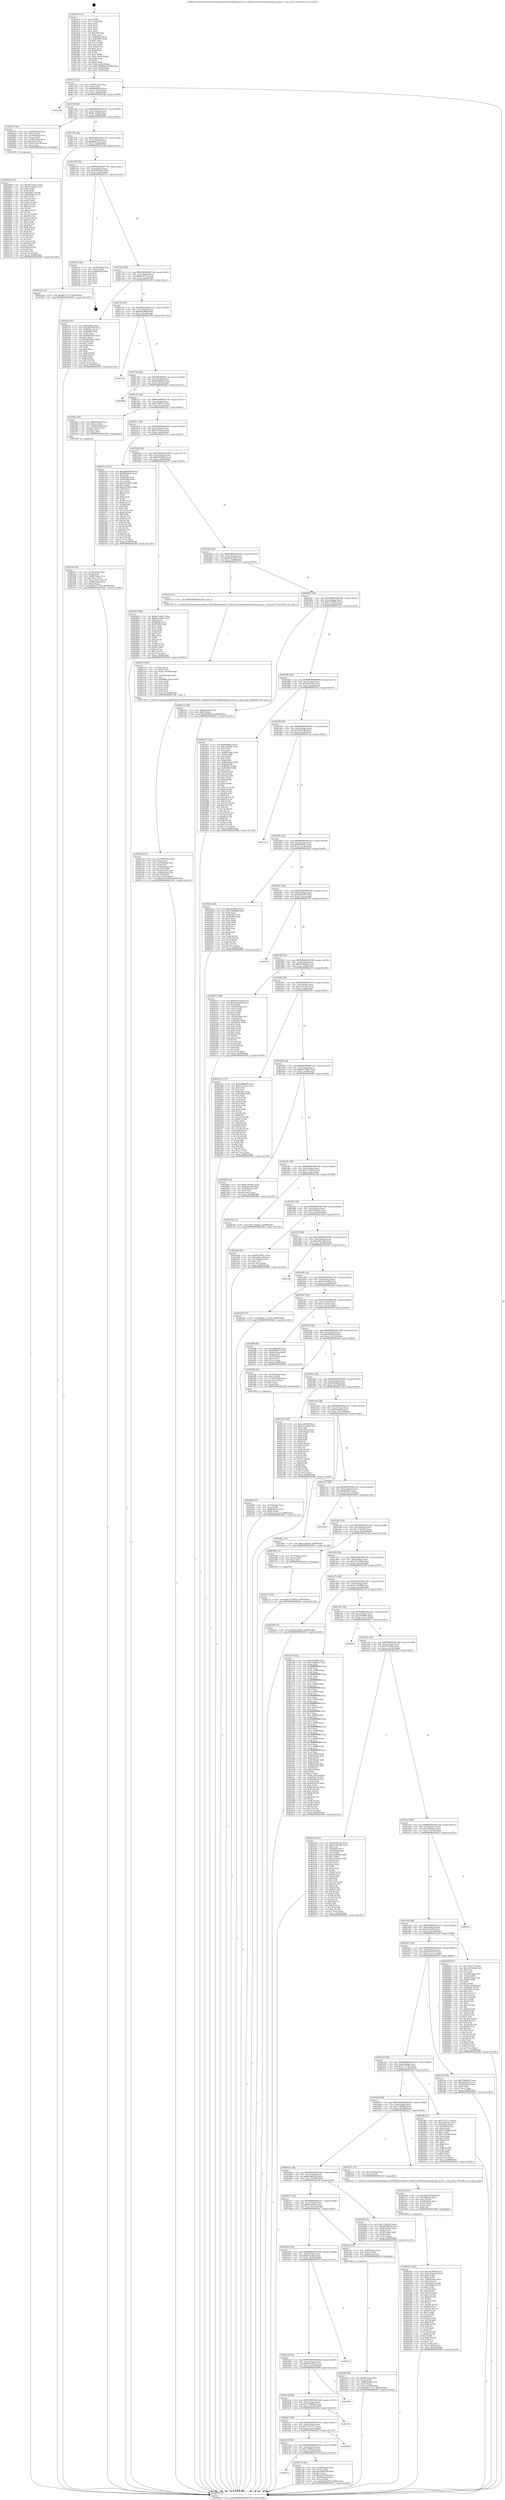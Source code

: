 digraph "0x4016c0" {
  label = "0x4016c0 (/mnt/c/Users/mathe/Desktop/tcc/POCII/binaries/extr_nodemcu-firmwareappmqttmsg_queue.c_msg_peek_Final-ollvm.out::main(0))"
  labelloc = "t"
  node[shape=record]

  Entry [label="",width=0.3,height=0.3,shape=circle,fillcolor=black,style=filled]
  "0x40172f" [label="{
     0x40172f [32]\l
     | [instrs]\l
     &nbsp;&nbsp;0x40172f \<+6\>: mov -0x98(%rbp),%eax\l
     &nbsp;&nbsp;0x401735 \<+2\>: mov %eax,%ecx\l
     &nbsp;&nbsp;0x401737 \<+6\>: sub $0x88bb8024,%ecx\l
     &nbsp;&nbsp;0x40173d \<+6\>: mov %eax,-0xac(%rbp)\l
     &nbsp;&nbsp;0x401743 \<+6\>: mov %ecx,-0xb0(%rbp)\l
     &nbsp;&nbsp;0x401749 \<+6\>: je 0000000000401e48 \<main+0x788\>\l
  }"]
  "0x401e48" [label="{
     0x401e48\l
  }", style=dashed]
  "0x40174f" [label="{
     0x40174f [28]\l
     | [instrs]\l
     &nbsp;&nbsp;0x40174f \<+5\>: jmp 0000000000401754 \<main+0x94\>\l
     &nbsp;&nbsp;0x401754 \<+6\>: mov -0xac(%rbp),%eax\l
     &nbsp;&nbsp;0x40175a \<+5\>: sub $0x8cce2b93,%eax\l
     &nbsp;&nbsp;0x40175f \<+6\>: mov %eax,-0xb4(%rbp)\l
     &nbsp;&nbsp;0x401765 \<+6\>: je 0000000000402679 \<main+0xfb9\>\l
  }"]
  Exit [label="",width=0.3,height=0.3,shape=circle,fillcolor=black,style=filled,peripheries=2]
  "0x402679" [label="{
     0x402679 [36]\l
     | [instrs]\l
     &nbsp;&nbsp;0x402679 \<+4\>: mov -0x40(%rbp),%rax\l
     &nbsp;&nbsp;0x40267d \<+6\>: movl $0x1,(%rax)\l
     &nbsp;&nbsp;0x402683 \<+4\>: mov -0x70(%rbp),%rax\l
     &nbsp;&nbsp;0x402687 \<+3\>: mov (%rax),%rax\l
     &nbsp;&nbsp;0x40268a \<+4\>: mov -0x48(%rbp),%rcx\l
     &nbsp;&nbsp;0x40268e \<+3\>: movslq (%rcx),%rcx\l
     &nbsp;&nbsp;0x402691 \<+4\>: mov (%rax,%rcx,8),%rax\l
     &nbsp;&nbsp;0x402695 \<+3\>: mov %rax,%rdi\l
     &nbsp;&nbsp;0x402698 \<+5\>: call 0000000000401030 \<free@plt\>\l
     | [calls]\l
     &nbsp;&nbsp;0x401030 \{1\} (unknown)\l
  }"]
  "0x40176b" [label="{
     0x40176b [28]\l
     | [instrs]\l
     &nbsp;&nbsp;0x40176b \<+5\>: jmp 0000000000401770 \<main+0xb0\>\l
     &nbsp;&nbsp;0x401770 \<+6\>: mov -0xac(%rbp),%eax\l
     &nbsp;&nbsp;0x401776 \<+5\>: sub $0x8f9d3312,%eax\l
     &nbsp;&nbsp;0x40177b \<+6\>: mov %eax,-0xb8(%rbp)\l
     &nbsp;&nbsp;0x401781 \<+6\>: je 00000000004023ad \<main+0xced\>\l
  }"]
  "0x402773" [label="{
     0x402773 [15]\l
     | [instrs]\l
     &nbsp;&nbsp;0x402773 \<+10\>: movl $0xc763569e,-0x98(%rbp)\l
     &nbsp;&nbsp;0x40277d \<+5\>: jmp 0000000000402941 \<main+0x1281\>\l
  }"]
  "0x4023ad" [label="{
     0x4023ad [15]\l
     | [instrs]\l
     &nbsp;&nbsp;0x4023ad \<+10\>: movl $0x9fcf3751,-0x98(%rbp)\l
     &nbsp;&nbsp;0x4023b7 \<+5\>: jmp 0000000000402941 \<main+0x1281\>\l
  }"]
  "0x401787" [label="{
     0x401787 [28]\l
     | [instrs]\l
     &nbsp;&nbsp;0x401787 \<+5\>: jmp 000000000040178c \<main+0xcc\>\l
     &nbsp;&nbsp;0x40178c \<+6\>: mov -0xac(%rbp),%eax\l
     &nbsp;&nbsp;0x401792 \<+5\>: sub $0x93092a36,%eax\l
     &nbsp;&nbsp;0x401797 \<+6\>: mov %eax,-0xbc(%rbp)\l
     &nbsp;&nbsp;0x40179d \<+6\>: je 00000000004027c1 \<main+0x1101\>\l
  }"]
  "0x401c1f" [label="{
     0x401c1f\l
  }", style=dashed]
  "0x4027c1" [label="{
     0x4027c1 [24]\l
     | [instrs]\l
     &nbsp;&nbsp;0x4027c1 \<+7\>: mov -0x90(%rbp),%rax\l
     &nbsp;&nbsp;0x4027c8 \<+2\>: mov (%rax),%eax\l
     &nbsp;&nbsp;0x4027ca \<+4\>: lea -0x28(%rbp),%rsp\l
     &nbsp;&nbsp;0x4027ce \<+1\>: pop %rbx\l
     &nbsp;&nbsp;0x4027cf \<+2\>: pop %r12\l
     &nbsp;&nbsp;0x4027d1 \<+2\>: pop %r13\l
     &nbsp;&nbsp;0x4027d3 \<+2\>: pop %r14\l
     &nbsp;&nbsp;0x4027d5 \<+2\>: pop %r15\l
     &nbsp;&nbsp;0x4027d7 \<+1\>: pop %rbp\l
     &nbsp;&nbsp;0x4027d8 \<+1\>: ret\l
  }"]
  "0x4017a3" [label="{
     0x4017a3 [28]\l
     | [instrs]\l
     &nbsp;&nbsp;0x4017a3 \<+5\>: jmp 00000000004017a8 \<main+0xe8\>\l
     &nbsp;&nbsp;0x4017a8 \<+6\>: mov -0xac(%rbp),%eax\l
     &nbsp;&nbsp;0x4017ae \<+5\>: sub $0x9fcf3751,%eax\l
     &nbsp;&nbsp;0x4017b3 \<+6\>: mov %eax,-0xc0(%rbp)\l
     &nbsp;&nbsp;0x4017b9 \<+6\>: je 00000000004023bc \<main+0xcfc\>\l
  }"]
  "0x40273a" [label="{
     0x40273a [42]\l
     | [instrs]\l
     &nbsp;&nbsp;0x40273a \<+4\>: mov -0x48(%rbp),%rax\l
     &nbsp;&nbsp;0x40273e \<+2\>: mov (%rax),%ecx\l
     &nbsp;&nbsp;0x402740 \<+6\>: add $0x10a87599,%ecx\l
     &nbsp;&nbsp;0x402746 \<+3\>: add $0x1,%ecx\l
     &nbsp;&nbsp;0x402749 \<+6\>: sub $0x10a87599,%ecx\l
     &nbsp;&nbsp;0x40274f \<+4\>: mov -0x48(%rbp),%rax\l
     &nbsp;&nbsp;0x402753 \<+2\>: mov %ecx,(%rax)\l
     &nbsp;&nbsp;0x402755 \<+10\>: movl $0x60344385,-0x98(%rbp)\l
     &nbsp;&nbsp;0x40275f \<+5\>: jmp 0000000000402941 \<main+0x1281\>\l
  }"]
  "0x4023bc" [label="{
     0x4023bc [91]\l
     | [instrs]\l
     &nbsp;&nbsp;0x4023bc \<+5\>: mov $0x8fbf8ee,%eax\l
     &nbsp;&nbsp;0x4023c1 \<+5\>: mov $0xc90c63c9,%ecx\l
     &nbsp;&nbsp;0x4023c6 \<+7\>: mov 0x40505c,%edx\l
     &nbsp;&nbsp;0x4023cd \<+7\>: mov 0x405060,%esi\l
     &nbsp;&nbsp;0x4023d4 \<+2\>: mov %edx,%edi\l
     &nbsp;&nbsp;0x4023d6 \<+6\>: add $0xd96782df,%edi\l
     &nbsp;&nbsp;0x4023dc \<+3\>: sub $0x1,%edi\l
     &nbsp;&nbsp;0x4023df \<+6\>: sub $0xd96782df,%edi\l
     &nbsp;&nbsp;0x4023e5 \<+3\>: imul %edi,%edx\l
     &nbsp;&nbsp;0x4023e8 \<+3\>: and $0x1,%edx\l
     &nbsp;&nbsp;0x4023eb \<+3\>: cmp $0x0,%edx\l
     &nbsp;&nbsp;0x4023ee \<+4\>: sete %r8b\l
     &nbsp;&nbsp;0x4023f2 \<+3\>: cmp $0xa,%esi\l
     &nbsp;&nbsp;0x4023f5 \<+4\>: setl %r9b\l
     &nbsp;&nbsp;0x4023f9 \<+3\>: mov %r8b,%r10b\l
     &nbsp;&nbsp;0x4023fc \<+3\>: and %r9b,%r10b\l
     &nbsp;&nbsp;0x4023ff \<+3\>: xor %r9b,%r8b\l
     &nbsp;&nbsp;0x402402 \<+3\>: or %r8b,%r10b\l
     &nbsp;&nbsp;0x402405 \<+4\>: test $0x1,%r10b\l
     &nbsp;&nbsp;0x402409 \<+3\>: cmovne %ecx,%eax\l
     &nbsp;&nbsp;0x40240c \<+6\>: mov %eax,-0x98(%rbp)\l
     &nbsp;&nbsp;0x402412 \<+5\>: jmp 0000000000402941 \<main+0x1281\>\l
  }"]
  "0x4017bf" [label="{
     0x4017bf [28]\l
     | [instrs]\l
     &nbsp;&nbsp;0x4017bf \<+5\>: jmp 00000000004017c4 \<main+0x104\>\l
     &nbsp;&nbsp;0x4017c4 \<+6\>: mov -0xac(%rbp),%eax\l
     &nbsp;&nbsp;0x4017ca \<+5\>: sub $0xae45f8f9,%eax\l
     &nbsp;&nbsp;0x4017cf \<+6\>: mov %eax,-0xc4(%rbp)\l
     &nbsp;&nbsp;0x4017d5 \<+6\>: je 00000000004027d9 \<main+0x1119\>\l
  }"]
  "0x401c03" [label="{
     0x401c03 [28]\l
     | [instrs]\l
     &nbsp;&nbsp;0x401c03 \<+5\>: jmp 0000000000401c08 \<main+0x548\>\l
     &nbsp;&nbsp;0x401c08 \<+6\>: mov -0xac(%rbp),%eax\l
     &nbsp;&nbsp;0x401c0e \<+5\>: sub $0x7cd8dbce,%eax\l
     &nbsp;&nbsp;0x401c13 \<+6\>: mov %eax,-0x160(%rbp)\l
     &nbsp;&nbsp;0x401c19 \<+6\>: je 000000000040273a \<main+0x107a\>\l
  }"]
  "0x4027d9" [label="{
     0x4027d9\l
  }", style=dashed]
  "0x4017db" [label="{
     0x4017db [28]\l
     | [instrs]\l
     &nbsp;&nbsp;0x4017db \<+5\>: jmp 00000000004017e0 \<main+0x120\>\l
     &nbsp;&nbsp;0x4017e0 \<+6\>: mov -0xac(%rbp),%eax\l
     &nbsp;&nbsp;0x4017e6 \<+5\>: sub $0xb28d9d39,%eax\l
     &nbsp;&nbsp;0x4017eb \<+6\>: mov %eax,-0xc8(%rbp)\l
     &nbsp;&nbsp;0x4017f1 \<+6\>: je 000000000040288e \<main+0x11ce\>\l
  }"]
  "0x40283f" [label="{
     0x40283f\l
  }", style=dashed]
  "0x40288e" [label="{
     0x40288e\l
  }", style=dashed]
  "0x4017f7" [label="{
     0x4017f7 [28]\l
     | [instrs]\l
     &nbsp;&nbsp;0x4017f7 \<+5\>: jmp 00000000004017fc \<main+0x13c\>\l
     &nbsp;&nbsp;0x4017fc \<+6\>: mov -0xac(%rbp),%eax\l
     &nbsp;&nbsp;0x401802 \<+5\>: sub $0xb7889f73,%eax\l
     &nbsp;&nbsp;0x401807 \<+6\>: mov %eax,-0xcc(%rbp)\l
     &nbsp;&nbsp;0x40180d \<+6\>: je 0000000000401fac \<main+0x8ec\>\l
  }"]
  "0x401be7" [label="{
     0x401be7 [28]\l
     | [instrs]\l
     &nbsp;&nbsp;0x401be7 \<+5\>: jmp 0000000000401bec \<main+0x52c\>\l
     &nbsp;&nbsp;0x401bec \<+6\>: mov -0xac(%rbp),%eax\l
     &nbsp;&nbsp;0x401bf2 \<+5\>: sub $0x75a57c73,%eax\l
     &nbsp;&nbsp;0x401bf7 \<+6\>: mov %eax,-0x15c(%rbp)\l
     &nbsp;&nbsp;0x401bfd \<+6\>: je 000000000040283f \<main+0x117f\>\l
  }"]
  "0x401fac" [label="{
     0x401fac [29]\l
     | [instrs]\l
     &nbsp;&nbsp;0x401fac \<+4\>: mov -0x60(%rbp),%rax\l
     &nbsp;&nbsp;0x401fb0 \<+6\>: movl $0x1,(%rax)\l
     &nbsp;&nbsp;0x401fb6 \<+4\>: mov -0x60(%rbp),%rax\l
     &nbsp;&nbsp;0x401fba \<+3\>: movslq (%rax),%rax\l
     &nbsp;&nbsp;0x401fbd \<+4\>: shl $0x2,%rax\l
     &nbsp;&nbsp;0x401fc1 \<+3\>: mov %rax,%rdi\l
     &nbsp;&nbsp;0x401fc4 \<+5\>: call 0000000000401050 \<malloc@plt\>\l
     | [calls]\l
     &nbsp;&nbsp;0x401050 \{1\} (unknown)\l
  }"]
  "0x401813" [label="{
     0x401813 [28]\l
     | [instrs]\l
     &nbsp;&nbsp;0x401813 \<+5\>: jmp 0000000000401818 \<main+0x158\>\l
     &nbsp;&nbsp;0x401818 \<+6\>: mov -0xac(%rbp),%eax\l
     &nbsp;&nbsp;0x40181e \<+5\>: sub $0xba153ece,%eax\l
     &nbsp;&nbsp;0x401823 \<+6\>: mov %eax,-0xd0(%rbp)\l
     &nbsp;&nbsp;0x401829 \<+6\>: je 000000000040231a \<main+0xc5a\>\l
  }"]
  "0x402782" [label="{
     0x402782\l
  }", style=dashed]
  "0x40231a" [label="{
     0x40231a [147]\l
     | [instrs]\l
     &nbsp;&nbsp;0x40231a \<+5\>: mov $0xb28d9d39,%eax\l
     &nbsp;&nbsp;0x40231f \<+5\>: mov $0x8f9d3312,%ecx\l
     &nbsp;&nbsp;0x402324 \<+2\>: mov $0x1,%dl\l
     &nbsp;&nbsp;0x402326 \<+7\>: mov 0x40505c,%esi\l
     &nbsp;&nbsp;0x40232d \<+7\>: mov 0x405060,%edi\l
     &nbsp;&nbsp;0x402334 \<+3\>: mov %esi,%r8d\l
     &nbsp;&nbsp;0x402337 \<+7\>: sub $0x60353df5,%r8d\l
     &nbsp;&nbsp;0x40233e \<+4\>: sub $0x1,%r8d\l
     &nbsp;&nbsp;0x402342 \<+7\>: add $0x60353df5,%r8d\l
     &nbsp;&nbsp;0x402349 \<+4\>: imul %r8d,%esi\l
     &nbsp;&nbsp;0x40234d \<+3\>: and $0x1,%esi\l
     &nbsp;&nbsp;0x402350 \<+3\>: cmp $0x0,%esi\l
     &nbsp;&nbsp;0x402353 \<+4\>: sete %r9b\l
     &nbsp;&nbsp;0x402357 \<+3\>: cmp $0xa,%edi\l
     &nbsp;&nbsp;0x40235a \<+4\>: setl %r10b\l
     &nbsp;&nbsp;0x40235e \<+3\>: mov %r9b,%r11b\l
     &nbsp;&nbsp;0x402361 \<+4\>: xor $0xff,%r11b\l
     &nbsp;&nbsp;0x402365 \<+3\>: mov %r10b,%bl\l
     &nbsp;&nbsp;0x402368 \<+3\>: xor $0xff,%bl\l
     &nbsp;&nbsp;0x40236b \<+3\>: xor $0x1,%dl\l
     &nbsp;&nbsp;0x40236e \<+3\>: mov %r11b,%r14b\l
     &nbsp;&nbsp;0x402371 \<+4\>: and $0xff,%r14b\l
     &nbsp;&nbsp;0x402375 \<+3\>: and %dl,%r9b\l
     &nbsp;&nbsp;0x402378 \<+3\>: mov %bl,%r15b\l
     &nbsp;&nbsp;0x40237b \<+4\>: and $0xff,%r15b\l
     &nbsp;&nbsp;0x40237f \<+3\>: and %dl,%r10b\l
     &nbsp;&nbsp;0x402382 \<+3\>: or %r9b,%r14b\l
     &nbsp;&nbsp;0x402385 \<+3\>: or %r10b,%r15b\l
     &nbsp;&nbsp;0x402388 \<+3\>: xor %r15b,%r14b\l
     &nbsp;&nbsp;0x40238b \<+3\>: or %bl,%r11b\l
     &nbsp;&nbsp;0x40238e \<+4\>: xor $0xff,%r11b\l
     &nbsp;&nbsp;0x402392 \<+3\>: or $0x1,%dl\l
     &nbsp;&nbsp;0x402395 \<+3\>: and %dl,%r11b\l
     &nbsp;&nbsp;0x402398 \<+3\>: or %r11b,%r14b\l
     &nbsp;&nbsp;0x40239b \<+4\>: test $0x1,%r14b\l
     &nbsp;&nbsp;0x40239f \<+3\>: cmovne %ecx,%eax\l
     &nbsp;&nbsp;0x4023a2 \<+6\>: mov %eax,-0x98(%rbp)\l
     &nbsp;&nbsp;0x4023a8 \<+5\>: jmp 0000000000402941 \<main+0x1281\>\l
  }"]
  "0x40182f" [label="{
     0x40182f [28]\l
     | [instrs]\l
     &nbsp;&nbsp;0x40182f \<+5\>: jmp 0000000000401834 \<main+0x174\>\l
     &nbsp;&nbsp;0x401834 \<+6\>: mov -0xac(%rbp),%eax\l
     &nbsp;&nbsp;0x40183a \<+5\>: sub $0xbb50483d,%eax\l
     &nbsp;&nbsp;0x40183f \<+6\>: mov %eax,-0xd4(%rbp)\l
     &nbsp;&nbsp;0x401845 \<+6\>: je 0000000000402623 \<main+0xf63\>\l
  }"]
  "0x401bcb" [label="{
     0x401bcb [28]\l
     | [instrs]\l
     &nbsp;&nbsp;0x401bcb \<+5\>: jmp 0000000000401bd0 \<main+0x510\>\l
     &nbsp;&nbsp;0x401bd0 \<+6\>: mov -0xac(%rbp),%eax\l
     &nbsp;&nbsp;0x401bd6 \<+5\>: sub $0x75a466e6,%eax\l
     &nbsp;&nbsp;0x401bdb \<+6\>: mov %eax,-0x158(%rbp)\l
     &nbsp;&nbsp;0x401be1 \<+6\>: je 0000000000402782 \<main+0x10c2\>\l
  }"]
  "0x402623" [label="{
     0x402623 [86]\l
     | [instrs]\l
     &nbsp;&nbsp;0x402623 \<+5\>: mov $0x6b7ae0a7,%eax\l
     &nbsp;&nbsp;0x402628 \<+5\>: mov $0x8cce2b93,%ecx\l
     &nbsp;&nbsp;0x40262d \<+2\>: xor %edx,%edx\l
     &nbsp;&nbsp;0x40262f \<+7\>: mov 0x40505c,%esi\l
     &nbsp;&nbsp;0x402636 \<+7\>: mov 0x405060,%edi\l
     &nbsp;&nbsp;0x40263d \<+3\>: sub $0x1,%edx\l
     &nbsp;&nbsp;0x402640 \<+3\>: mov %esi,%r8d\l
     &nbsp;&nbsp;0x402643 \<+3\>: add %edx,%r8d\l
     &nbsp;&nbsp;0x402646 \<+4\>: imul %r8d,%esi\l
     &nbsp;&nbsp;0x40264a \<+3\>: and $0x1,%esi\l
     &nbsp;&nbsp;0x40264d \<+3\>: cmp $0x0,%esi\l
     &nbsp;&nbsp;0x402650 \<+4\>: sete %r9b\l
     &nbsp;&nbsp;0x402654 \<+3\>: cmp $0xa,%edi\l
     &nbsp;&nbsp;0x402657 \<+4\>: setl %r10b\l
     &nbsp;&nbsp;0x40265b \<+3\>: mov %r9b,%r11b\l
     &nbsp;&nbsp;0x40265e \<+3\>: and %r10b,%r11b\l
     &nbsp;&nbsp;0x402661 \<+3\>: xor %r10b,%r9b\l
     &nbsp;&nbsp;0x402664 \<+3\>: or %r9b,%r11b\l
     &nbsp;&nbsp;0x402667 \<+4\>: test $0x1,%r11b\l
     &nbsp;&nbsp;0x40266b \<+3\>: cmovne %ecx,%eax\l
     &nbsp;&nbsp;0x40266e \<+6\>: mov %eax,-0x98(%rbp)\l
     &nbsp;&nbsp;0x402674 \<+5\>: jmp 0000000000402941 \<main+0x1281\>\l
  }"]
  "0x40184b" [label="{
     0x40184b [28]\l
     | [instrs]\l
     &nbsp;&nbsp;0x40184b \<+5\>: jmp 0000000000401850 \<main+0x190\>\l
     &nbsp;&nbsp;0x401850 \<+6\>: mov -0xac(%rbp),%eax\l
     &nbsp;&nbsp;0x401856 \<+5\>: sub $0xbe43c5d8,%eax\l
     &nbsp;&nbsp;0x40185b \<+6\>: mov %eax,-0xd8(%rbp)\l
     &nbsp;&nbsp;0x401861 \<+6\>: je 0000000000402114 \<main+0xa54\>\l
  }"]
  "0x402864" [label="{
     0x402864\l
  }", style=dashed]
  "0x402114" [label="{
     0x402114 [5]\l
     | [instrs]\l
     &nbsp;&nbsp;0x402114 \<+5\>: call 0000000000401160 \<next_i\>\l
     | [calls]\l
     &nbsp;&nbsp;0x401160 \{1\} (/mnt/c/Users/mathe/Desktop/tcc/POCII/binaries/extr_nodemcu-firmwareappmqttmsg_queue.c_msg_peek_Final-ollvm.out::next_i)\l
  }"]
  "0x401867" [label="{
     0x401867 [28]\l
     | [instrs]\l
     &nbsp;&nbsp;0x401867 \<+5\>: jmp 000000000040186c \<main+0x1ac\>\l
     &nbsp;&nbsp;0x40186c \<+6\>: mov -0xac(%rbp),%eax\l
     &nbsp;&nbsp;0x401872 \<+5\>: sub $0xc763569e,%eax\l
     &nbsp;&nbsp;0x401877 \<+6\>: mov %eax,-0xdc(%rbp)\l
     &nbsp;&nbsp;0x40187d \<+6\>: je 00000000004027a5 \<main+0x10e5\>\l
  }"]
  "0x401baf" [label="{
     0x401baf [28]\l
     | [instrs]\l
     &nbsp;&nbsp;0x401baf \<+5\>: jmp 0000000000401bb4 \<main+0x4f4\>\l
     &nbsp;&nbsp;0x401bb4 \<+6\>: mov -0xac(%rbp),%eax\l
     &nbsp;&nbsp;0x401bba \<+5\>: sub $0x6d70c5d5,%eax\l
     &nbsp;&nbsp;0x401bbf \<+6\>: mov %eax,-0x154(%rbp)\l
     &nbsp;&nbsp;0x401bc5 \<+6\>: je 0000000000402864 \<main+0x11a4\>\l
  }"]
  "0x4027a5" [label="{
     0x4027a5 [28]\l
     | [instrs]\l
     &nbsp;&nbsp;0x4027a5 \<+7\>: mov -0x90(%rbp),%rax\l
     &nbsp;&nbsp;0x4027ac \<+6\>: movl $0x0,(%rax)\l
     &nbsp;&nbsp;0x4027b2 \<+10\>: movl $0x93092a36,-0x98(%rbp)\l
     &nbsp;&nbsp;0x4027bc \<+5\>: jmp 0000000000402941 \<main+0x1281\>\l
  }"]
  "0x401883" [label="{
     0x401883 [28]\l
     | [instrs]\l
     &nbsp;&nbsp;0x401883 \<+5\>: jmp 0000000000401888 \<main+0x1c8\>\l
     &nbsp;&nbsp;0x401888 \<+6\>: mov -0xac(%rbp),%eax\l
     &nbsp;&nbsp;0x40188e \<+5\>: sub $0xc90c63c9,%eax\l
     &nbsp;&nbsp;0x401893 \<+6\>: mov %eax,-0xe0(%rbp)\l
     &nbsp;&nbsp;0x401899 \<+6\>: je 0000000000402417 \<main+0xd57\>\l
  }"]
  "0x402913" [label="{
     0x402913\l
  }", style=dashed]
  "0x402417" [label="{
     0x402417 [165]\l
     | [instrs]\l
     &nbsp;&nbsp;0x402417 \<+5\>: mov $0x8fbf8ee,%eax\l
     &nbsp;&nbsp;0x40241c \<+5\>: mov $0x3c4da8b,%ecx\l
     &nbsp;&nbsp;0x402421 \<+2\>: mov $0x1,%dl\l
     &nbsp;&nbsp;0x402423 \<+2\>: xor %esi,%esi\l
     &nbsp;&nbsp;0x402425 \<+4\>: mov -0x68(%rbp),%rdi\l
     &nbsp;&nbsp;0x402429 \<+3\>: mov (%rdi),%r8d\l
     &nbsp;&nbsp;0x40242c \<+3\>: mov %esi,%r9d\l
     &nbsp;&nbsp;0x40242f \<+4\>: sub $0x1,%r9d\l
     &nbsp;&nbsp;0x402433 \<+3\>: sub %r9d,%r8d\l
     &nbsp;&nbsp;0x402436 \<+4\>: mov -0x68(%rbp),%rdi\l
     &nbsp;&nbsp;0x40243a \<+3\>: mov %r8d,(%rdi)\l
     &nbsp;&nbsp;0x40243d \<+8\>: mov 0x40505c,%r8d\l
     &nbsp;&nbsp;0x402445 \<+8\>: mov 0x405060,%r9d\l
     &nbsp;&nbsp;0x40244d \<+3\>: sub $0x1,%esi\l
     &nbsp;&nbsp;0x402450 \<+3\>: mov %r8d,%r10d\l
     &nbsp;&nbsp;0x402453 \<+3\>: add %esi,%r10d\l
     &nbsp;&nbsp;0x402456 \<+4\>: imul %r10d,%r8d\l
     &nbsp;&nbsp;0x40245a \<+4\>: and $0x1,%r8d\l
     &nbsp;&nbsp;0x40245e \<+4\>: cmp $0x0,%r8d\l
     &nbsp;&nbsp;0x402462 \<+4\>: sete %r11b\l
     &nbsp;&nbsp;0x402466 \<+4\>: cmp $0xa,%r9d\l
     &nbsp;&nbsp;0x40246a \<+3\>: setl %bl\l
     &nbsp;&nbsp;0x40246d \<+3\>: mov %r11b,%r14b\l
     &nbsp;&nbsp;0x402470 \<+4\>: xor $0xff,%r14b\l
     &nbsp;&nbsp;0x402474 \<+3\>: mov %bl,%r15b\l
     &nbsp;&nbsp;0x402477 \<+4\>: xor $0xff,%r15b\l
     &nbsp;&nbsp;0x40247b \<+3\>: xor $0x0,%dl\l
     &nbsp;&nbsp;0x40247e \<+3\>: mov %r14b,%r12b\l
     &nbsp;&nbsp;0x402481 \<+4\>: and $0x0,%r12b\l
     &nbsp;&nbsp;0x402485 \<+3\>: and %dl,%r11b\l
     &nbsp;&nbsp;0x402488 \<+3\>: mov %r15b,%r13b\l
     &nbsp;&nbsp;0x40248b \<+4\>: and $0x0,%r13b\l
     &nbsp;&nbsp;0x40248f \<+2\>: and %dl,%bl\l
     &nbsp;&nbsp;0x402491 \<+3\>: or %r11b,%r12b\l
     &nbsp;&nbsp;0x402494 \<+3\>: or %bl,%r13b\l
     &nbsp;&nbsp;0x402497 \<+3\>: xor %r13b,%r12b\l
     &nbsp;&nbsp;0x40249a \<+3\>: or %r15b,%r14b\l
     &nbsp;&nbsp;0x40249d \<+4\>: xor $0xff,%r14b\l
     &nbsp;&nbsp;0x4024a1 \<+3\>: or $0x0,%dl\l
     &nbsp;&nbsp;0x4024a4 \<+3\>: and %dl,%r14b\l
     &nbsp;&nbsp;0x4024a7 \<+3\>: or %r14b,%r12b\l
     &nbsp;&nbsp;0x4024aa \<+4\>: test $0x1,%r12b\l
     &nbsp;&nbsp;0x4024ae \<+3\>: cmovne %ecx,%eax\l
     &nbsp;&nbsp;0x4024b1 \<+6\>: mov %eax,-0x98(%rbp)\l
     &nbsp;&nbsp;0x4024b7 \<+5\>: jmp 0000000000402941 \<main+0x1281\>\l
  }"]
  "0x40189f" [label="{
     0x40189f [28]\l
     | [instrs]\l
     &nbsp;&nbsp;0x40189f \<+5\>: jmp 00000000004018a4 \<main+0x1e4\>\l
     &nbsp;&nbsp;0x4018a4 \<+6\>: mov -0xac(%rbp),%eax\l
     &nbsp;&nbsp;0x4018aa \<+5\>: sub $0xcbbf55f0,%eax\l
     &nbsp;&nbsp;0x4018af \<+6\>: mov %eax,-0xe4(%rbp)\l
     &nbsp;&nbsp;0x4018b5 \<+6\>: je 0000000000401eed \<main+0x82d\>\l
  }"]
  "0x40269d" [label="{
     0x40269d [142]\l
     | [instrs]\l
     &nbsp;&nbsp;0x40269d \<+5\>: mov $0x6b7ae0a7,%edx\l
     &nbsp;&nbsp;0x4026a2 \<+5\>: mov $0xe510d250,%esi\l
     &nbsp;&nbsp;0x4026a7 \<+3\>: mov $0x1,%r8b\l
     &nbsp;&nbsp;0x4026aa \<+3\>: xor %r9d,%r9d\l
     &nbsp;&nbsp;0x4026ad \<+8\>: mov 0x40505c,%r10d\l
     &nbsp;&nbsp;0x4026b5 \<+8\>: mov 0x405060,%r11d\l
     &nbsp;&nbsp;0x4026bd \<+4\>: sub $0x1,%r9d\l
     &nbsp;&nbsp;0x4026c1 \<+3\>: mov %r10d,%ebx\l
     &nbsp;&nbsp;0x4026c4 \<+3\>: add %r9d,%ebx\l
     &nbsp;&nbsp;0x4026c7 \<+4\>: imul %ebx,%r10d\l
     &nbsp;&nbsp;0x4026cb \<+4\>: and $0x1,%r10d\l
     &nbsp;&nbsp;0x4026cf \<+4\>: cmp $0x0,%r10d\l
     &nbsp;&nbsp;0x4026d3 \<+4\>: sete %r14b\l
     &nbsp;&nbsp;0x4026d7 \<+4\>: cmp $0xa,%r11d\l
     &nbsp;&nbsp;0x4026db \<+4\>: setl %r15b\l
     &nbsp;&nbsp;0x4026df \<+3\>: mov %r14b,%r12b\l
     &nbsp;&nbsp;0x4026e2 \<+4\>: xor $0xff,%r12b\l
     &nbsp;&nbsp;0x4026e6 \<+3\>: mov %r15b,%r13b\l
     &nbsp;&nbsp;0x4026e9 \<+4\>: xor $0xff,%r13b\l
     &nbsp;&nbsp;0x4026ed \<+4\>: xor $0x1,%r8b\l
     &nbsp;&nbsp;0x4026f1 \<+3\>: mov %r12b,%al\l
     &nbsp;&nbsp;0x4026f4 \<+2\>: and $0xff,%al\l
     &nbsp;&nbsp;0x4026f6 \<+3\>: and %r8b,%r14b\l
     &nbsp;&nbsp;0x4026f9 \<+3\>: mov %r13b,%cl\l
     &nbsp;&nbsp;0x4026fc \<+3\>: and $0xff,%cl\l
     &nbsp;&nbsp;0x4026ff \<+3\>: and %r8b,%r15b\l
     &nbsp;&nbsp;0x402702 \<+3\>: or %r14b,%al\l
     &nbsp;&nbsp;0x402705 \<+3\>: or %r15b,%cl\l
     &nbsp;&nbsp;0x402708 \<+2\>: xor %cl,%al\l
     &nbsp;&nbsp;0x40270a \<+3\>: or %r13b,%r12b\l
     &nbsp;&nbsp;0x40270d \<+4\>: xor $0xff,%r12b\l
     &nbsp;&nbsp;0x402711 \<+4\>: or $0x1,%r8b\l
     &nbsp;&nbsp;0x402715 \<+3\>: and %r8b,%r12b\l
     &nbsp;&nbsp;0x402718 \<+3\>: or %r12b,%al\l
     &nbsp;&nbsp;0x40271b \<+2\>: test $0x1,%al\l
     &nbsp;&nbsp;0x40271d \<+3\>: cmovne %esi,%edx\l
     &nbsp;&nbsp;0x402720 \<+6\>: mov %edx,-0x98(%rbp)\l
     &nbsp;&nbsp;0x402726 \<+5\>: jmp 0000000000402941 \<main+0x1281\>\l
  }"]
  "0x401eed" [label="{
     0x401eed\l
  }", style=dashed]
  "0x4018bb" [label="{
     0x4018bb [28]\l
     | [instrs]\l
     &nbsp;&nbsp;0x4018bb \<+5\>: jmp 00000000004018c0 \<main+0x200\>\l
     &nbsp;&nbsp;0x4018c0 \<+6\>: mov -0xac(%rbp),%eax\l
     &nbsp;&nbsp;0x4018c6 \<+5\>: sub $0xd0f8c693,%eax\l
     &nbsp;&nbsp;0x4018cb \<+6\>: mov %eax,-0xe8(%rbp)\l
     &nbsp;&nbsp;0x4018d1 \<+6\>: je 00000000004024cb \<main+0xe0b\>\l
  }"]
  "0x40254e" [label="{
     0x40254e [162]\l
     | [instrs]\l
     &nbsp;&nbsp;0x40254e \<+5\>: mov $0x2ef20993,%esi\l
     &nbsp;&nbsp;0x402553 \<+5\>: mov $0x1d121a0d,%edx\l
     &nbsp;&nbsp;0x402558 \<+3\>: mov $0x1,%r8b\l
     &nbsp;&nbsp;0x40255b \<+3\>: xor %r9d,%r9d\l
     &nbsp;&nbsp;0x40255e \<+4\>: mov -0x48(%rbp),%rcx\l
     &nbsp;&nbsp;0x402562 \<+6\>: movl $0x0,(%rcx)\l
     &nbsp;&nbsp;0x402568 \<+8\>: mov 0x40505c,%r10d\l
     &nbsp;&nbsp;0x402570 \<+8\>: mov 0x405060,%r11d\l
     &nbsp;&nbsp;0x402578 \<+4\>: sub $0x1,%r9d\l
     &nbsp;&nbsp;0x40257c \<+3\>: mov %r10d,%ebx\l
     &nbsp;&nbsp;0x40257f \<+3\>: add %r9d,%ebx\l
     &nbsp;&nbsp;0x402582 \<+4\>: imul %ebx,%r10d\l
     &nbsp;&nbsp;0x402586 \<+4\>: and $0x1,%r10d\l
     &nbsp;&nbsp;0x40258a \<+4\>: cmp $0x0,%r10d\l
     &nbsp;&nbsp;0x40258e \<+4\>: sete %r14b\l
     &nbsp;&nbsp;0x402592 \<+4\>: cmp $0xa,%r11d\l
     &nbsp;&nbsp;0x402596 \<+4\>: setl %r15b\l
     &nbsp;&nbsp;0x40259a \<+3\>: mov %r14b,%r12b\l
     &nbsp;&nbsp;0x40259d \<+4\>: xor $0xff,%r12b\l
     &nbsp;&nbsp;0x4025a1 \<+3\>: mov %r15b,%r13b\l
     &nbsp;&nbsp;0x4025a4 \<+4\>: xor $0xff,%r13b\l
     &nbsp;&nbsp;0x4025a8 \<+4\>: xor $0x1,%r8b\l
     &nbsp;&nbsp;0x4025ac \<+3\>: mov %r12b,%cl\l
     &nbsp;&nbsp;0x4025af \<+3\>: and $0xff,%cl\l
     &nbsp;&nbsp;0x4025b2 \<+3\>: and %r8b,%r14b\l
     &nbsp;&nbsp;0x4025b5 \<+3\>: mov %r13b,%dil\l
     &nbsp;&nbsp;0x4025b8 \<+4\>: and $0xff,%dil\l
     &nbsp;&nbsp;0x4025bc \<+3\>: and %r8b,%r15b\l
     &nbsp;&nbsp;0x4025bf \<+3\>: or %r14b,%cl\l
     &nbsp;&nbsp;0x4025c2 \<+3\>: or %r15b,%dil\l
     &nbsp;&nbsp;0x4025c5 \<+3\>: xor %dil,%cl\l
     &nbsp;&nbsp;0x4025c8 \<+3\>: or %r13b,%r12b\l
     &nbsp;&nbsp;0x4025cb \<+4\>: xor $0xff,%r12b\l
     &nbsp;&nbsp;0x4025cf \<+4\>: or $0x1,%r8b\l
     &nbsp;&nbsp;0x4025d3 \<+3\>: and %r8b,%r12b\l
     &nbsp;&nbsp;0x4025d6 \<+3\>: or %r12b,%cl\l
     &nbsp;&nbsp;0x4025d9 \<+3\>: test $0x1,%cl\l
     &nbsp;&nbsp;0x4025dc \<+3\>: cmovne %edx,%esi\l
     &nbsp;&nbsp;0x4025df \<+6\>: mov %esi,-0x98(%rbp)\l
     &nbsp;&nbsp;0x4025e5 \<+6\>: mov %eax,-0x16c(%rbp)\l
     &nbsp;&nbsp;0x4025eb \<+5\>: jmp 0000000000402941 \<main+0x1281\>\l
  }"]
  "0x4024cb" [label="{
     0x4024cb [86]\l
     | [instrs]\l
     &nbsp;&nbsp;0x4024cb \<+5\>: mov $0x2ef20993,%eax\l
     &nbsp;&nbsp;0x4024d0 \<+5\>: mov $0x53586686,%ecx\l
     &nbsp;&nbsp;0x4024d5 \<+2\>: xor %edx,%edx\l
     &nbsp;&nbsp;0x4024d7 \<+7\>: mov 0x40505c,%esi\l
     &nbsp;&nbsp;0x4024de \<+7\>: mov 0x405060,%edi\l
     &nbsp;&nbsp;0x4024e5 \<+3\>: sub $0x1,%edx\l
     &nbsp;&nbsp;0x4024e8 \<+3\>: mov %esi,%r8d\l
     &nbsp;&nbsp;0x4024eb \<+3\>: add %edx,%r8d\l
     &nbsp;&nbsp;0x4024ee \<+4\>: imul %r8d,%esi\l
     &nbsp;&nbsp;0x4024f2 \<+3\>: and $0x1,%esi\l
     &nbsp;&nbsp;0x4024f5 \<+3\>: cmp $0x0,%esi\l
     &nbsp;&nbsp;0x4024f8 \<+4\>: sete %r9b\l
     &nbsp;&nbsp;0x4024fc \<+3\>: cmp $0xa,%edi\l
     &nbsp;&nbsp;0x4024ff \<+4\>: setl %r10b\l
     &nbsp;&nbsp;0x402503 \<+3\>: mov %r9b,%r11b\l
     &nbsp;&nbsp;0x402506 \<+3\>: and %r10b,%r11b\l
     &nbsp;&nbsp;0x402509 \<+3\>: xor %r10b,%r9b\l
     &nbsp;&nbsp;0x40250c \<+3\>: or %r9b,%r11b\l
     &nbsp;&nbsp;0x40250f \<+4\>: test $0x1,%r11b\l
     &nbsp;&nbsp;0x402513 \<+3\>: cmovne %ecx,%eax\l
     &nbsp;&nbsp;0x402516 \<+6\>: mov %eax,-0x98(%rbp)\l
     &nbsp;&nbsp;0x40251c \<+5\>: jmp 0000000000402941 \<main+0x1281\>\l
  }"]
  "0x4018d7" [label="{
     0x4018d7 [28]\l
     | [instrs]\l
     &nbsp;&nbsp;0x4018d7 \<+5\>: jmp 00000000004018dc \<main+0x21c\>\l
     &nbsp;&nbsp;0x4018dc \<+6\>: mov -0xac(%rbp),%eax\l
     &nbsp;&nbsp;0x4018e2 \<+5\>: sub $0xd6bd3f93,%eax\l
     &nbsp;&nbsp;0x4018e7 \<+6\>: mov %eax,-0xec(%rbp)\l
     &nbsp;&nbsp;0x4018ed \<+6\>: je 0000000000402791 \<main+0x10d1\>\l
  }"]
  "0x40252d" [label="{
     0x40252d [33]\l
     | [instrs]\l
     &nbsp;&nbsp;0x40252d \<+10\>: movabs $0x4030b6,%rdi\l
     &nbsp;&nbsp;0x402537 \<+4\>: mov -0x50(%rbp),%rcx\l
     &nbsp;&nbsp;0x40253b \<+3\>: mov %rax,(%rcx)\l
     &nbsp;&nbsp;0x40253e \<+4\>: mov -0x50(%rbp),%rax\l
     &nbsp;&nbsp;0x402542 \<+3\>: mov (%rax),%rax\l
     &nbsp;&nbsp;0x402545 \<+2\>: mov (%rax),%esi\l
     &nbsp;&nbsp;0x402547 \<+2\>: mov $0x0,%al\l
     &nbsp;&nbsp;0x402549 \<+5\>: call 0000000000401040 \<printf@plt\>\l
     | [calls]\l
     &nbsp;&nbsp;0x401040 \{1\} (unknown)\l
  }"]
  "0x402791" [label="{
     0x402791\l
  }", style=dashed]
  "0x4018f3" [label="{
     0x4018f3 [28]\l
     | [instrs]\l
     &nbsp;&nbsp;0x4018f3 \<+5\>: jmp 00000000004018f8 \<main+0x238\>\l
     &nbsp;&nbsp;0x4018f8 \<+6\>: mov -0xac(%rbp),%eax\l
     &nbsp;&nbsp;0x4018fe \<+5\>: sub $0xd7594364,%eax\l
     &nbsp;&nbsp;0x401903 \<+6\>: mov %eax,-0xf0(%rbp)\l
     &nbsp;&nbsp;0x401909 \<+6\>: je 0000000000402215 \<main+0xb55\>\l
  }"]
  "0x40214d" [label="{
     0x40214d [53]\l
     | [instrs]\l
     &nbsp;&nbsp;0x40214d \<+6\>: mov -0x168(%rbp),%ecx\l
     &nbsp;&nbsp;0x402153 \<+3\>: imul %eax,%ecx\l
     &nbsp;&nbsp;0x402156 \<+4\>: mov -0x70(%rbp),%r8\l
     &nbsp;&nbsp;0x40215a \<+3\>: mov (%r8),%r8\l
     &nbsp;&nbsp;0x40215d \<+4\>: mov -0x68(%rbp),%r9\l
     &nbsp;&nbsp;0x402161 \<+3\>: movslq (%r9),%r9\l
     &nbsp;&nbsp;0x402164 \<+4\>: mov (%r8,%r9,8),%r8\l
     &nbsp;&nbsp;0x402168 \<+4\>: mov -0x58(%rbp),%r9\l
     &nbsp;&nbsp;0x40216c \<+3\>: movslq (%r9),%r9\l
     &nbsp;&nbsp;0x40216f \<+4\>: mov %ecx,(%r8,%r9,4)\l
     &nbsp;&nbsp;0x402173 \<+10\>: movl $0x2f112859,-0x98(%rbp)\l
     &nbsp;&nbsp;0x40217d \<+5\>: jmp 0000000000402941 \<main+0x1281\>\l
  }"]
  "0x402215" [label="{
     0x402215 [109]\l
     | [instrs]\l
     &nbsp;&nbsp;0x402215 \<+5\>: mov $0x6d70c5d5,%eax\l
     &nbsp;&nbsp;0x40221a \<+5\>: mov $0xebe9ce83,%ecx\l
     &nbsp;&nbsp;0x40221f \<+2\>: xor %edx,%edx\l
     &nbsp;&nbsp;0x402221 \<+4\>: mov -0x58(%rbp),%rsi\l
     &nbsp;&nbsp;0x402225 \<+2\>: mov (%rsi),%edi\l
     &nbsp;&nbsp;0x402227 \<+3\>: mov %edx,%r8d\l
     &nbsp;&nbsp;0x40222a \<+4\>: sub $0x1,%r8d\l
     &nbsp;&nbsp;0x40222e \<+3\>: sub %r8d,%edi\l
     &nbsp;&nbsp;0x402231 \<+4\>: mov -0x58(%rbp),%rsi\l
     &nbsp;&nbsp;0x402235 \<+2\>: mov %edi,(%rsi)\l
     &nbsp;&nbsp;0x402237 \<+7\>: mov 0x40505c,%edi\l
     &nbsp;&nbsp;0x40223e \<+8\>: mov 0x405060,%r8d\l
     &nbsp;&nbsp;0x402246 \<+3\>: sub $0x1,%edx\l
     &nbsp;&nbsp;0x402249 \<+3\>: mov %edi,%r9d\l
     &nbsp;&nbsp;0x40224c \<+3\>: add %edx,%r9d\l
     &nbsp;&nbsp;0x40224f \<+4\>: imul %r9d,%edi\l
     &nbsp;&nbsp;0x402253 \<+3\>: and $0x1,%edi\l
     &nbsp;&nbsp;0x402256 \<+3\>: cmp $0x0,%edi\l
     &nbsp;&nbsp;0x402259 \<+4\>: sete %r10b\l
     &nbsp;&nbsp;0x40225d \<+4\>: cmp $0xa,%r8d\l
     &nbsp;&nbsp;0x402261 \<+4\>: setl %r11b\l
     &nbsp;&nbsp;0x402265 \<+3\>: mov %r10b,%bl\l
     &nbsp;&nbsp;0x402268 \<+3\>: and %r11b,%bl\l
     &nbsp;&nbsp;0x40226b \<+3\>: xor %r11b,%r10b\l
     &nbsp;&nbsp;0x40226e \<+3\>: or %r10b,%bl\l
     &nbsp;&nbsp;0x402271 \<+3\>: test $0x1,%bl\l
     &nbsp;&nbsp;0x402274 \<+3\>: cmovne %ecx,%eax\l
     &nbsp;&nbsp;0x402277 \<+6\>: mov %eax,-0x98(%rbp)\l
     &nbsp;&nbsp;0x40227d \<+5\>: jmp 0000000000402941 \<main+0x1281\>\l
  }"]
  "0x40190f" [label="{
     0x40190f [28]\l
     | [instrs]\l
     &nbsp;&nbsp;0x40190f \<+5\>: jmp 0000000000401914 \<main+0x254\>\l
     &nbsp;&nbsp;0x401914 \<+6\>: mov -0xac(%rbp),%eax\l
     &nbsp;&nbsp;0x40191a \<+5\>: sub $0xd7c0ea83,%eax\l
     &nbsp;&nbsp;0x40191f \<+6\>: mov %eax,-0xf4(%rbp)\l
     &nbsp;&nbsp;0x401925 \<+6\>: je 0000000000402291 \<main+0xbd1\>\l
  }"]
  "0x402119" [label="{
     0x402119 [52]\l
     | [instrs]\l
     &nbsp;&nbsp;0x402119 \<+2\>: xor %ecx,%ecx\l
     &nbsp;&nbsp;0x40211b \<+5\>: mov $0x2,%edx\l
     &nbsp;&nbsp;0x402120 \<+6\>: mov %edx,-0x164(%rbp)\l
     &nbsp;&nbsp;0x402126 \<+1\>: cltd\l
     &nbsp;&nbsp;0x402127 \<+6\>: mov -0x164(%rbp),%esi\l
     &nbsp;&nbsp;0x40212d \<+2\>: idiv %esi\l
     &nbsp;&nbsp;0x40212f \<+6\>: imul $0xfffffffe,%edx,%edx\l
     &nbsp;&nbsp;0x402135 \<+2\>: mov %ecx,%edi\l
     &nbsp;&nbsp;0x402137 \<+2\>: sub %edx,%edi\l
     &nbsp;&nbsp;0x402139 \<+2\>: mov %ecx,%edx\l
     &nbsp;&nbsp;0x40213b \<+3\>: sub $0x1,%edx\l
     &nbsp;&nbsp;0x40213e \<+2\>: add %edx,%edi\l
     &nbsp;&nbsp;0x402140 \<+2\>: sub %edi,%ecx\l
     &nbsp;&nbsp;0x402142 \<+6\>: mov %ecx,-0x168(%rbp)\l
     &nbsp;&nbsp;0x402148 \<+5\>: call 0000000000401160 \<next_i\>\l
     | [calls]\l
     &nbsp;&nbsp;0x401160 \{1\} (/mnt/c/Users/mathe/Desktop/tcc/POCII/binaries/extr_nodemcu-firmwareappmqttmsg_queue.c_msg_peek_Final-ollvm.out::next_i)\l
  }"]
  "0x402291" [label="{
     0x402291 [137]\l
     | [instrs]\l
     &nbsp;&nbsp;0x402291 \<+5\>: mov $0xb28d9d39,%eax\l
     &nbsp;&nbsp;0x402296 \<+5\>: mov $0xba153ece,%ecx\l
     &nbsp;&nbsp;0x40229b \<+2\>: mov $0x1,%dl\l
     &nbsp;&nbsp;0x40229d \<+2\>: xor %esi,%esi\l
     &nbsp;&nbsp;0x40229f \<+7\>: mov 0x40505c,%edi\l
     &nbsp;&nbsp;0x4022a6 \<+8\>: mov 0x405060,%r8d\l
     &nbsp;&nbsp;0x4022ae \<+3\>: sub $0x1,%esi\l
     &nbsp;&nbsp;0x4022b1 \<+3\>: mov %edi,%r9d\l
     &nbsp;&nbsp;0x4022b4 \<+3\>: add %esi,%r9d\l
     &nbsp;&nbsp;0x4022b7 \<+4\>: imul %r9d,%edi\l
     &nbsp;&nbsp;0x4022bb \<+3\>: and $0x1,%edi\l
     &nbsp;&nbsp;0x4022be \<+3\>: cmp $0x0,%edi\l
     &nbsp;&nbsp;0x4022c1 \<+4\>: sete %r10b\l
     &nbsp;&nbsp;0x4022c5 \<+4\>: cmp $0xa,%r8d\l
     &nbsp;&nbsp;0x4022c9 \<+4\>: setl %r11b\l
     &nbsp;&nbsp;0x4022cd \<+3\>: mov %r10b,%bl\l
     &nbsp;&nbsp;0x4022d0 \<+3\>: xor $0xff,%bl\l
     &nbsp;&nbsp;0x4022d3 \<+3\>: mov %r11b,%r14b\l
     &nbsp;&nbsp;0x4022d6 \<+4\>: xor $0xff,%r14b\l
     &nbsp;&nbsp;0x4022da \<+3\>: xor $0x1,%dl\l
     &nbsp;&nbsp;0x4022dd \<+3\>: mov %bl,%r15b\l
     &nbsp;&nbsp;0x4022e0 \<+4\>: and $0xff,%r15b\l
     &nbsp;&nbsp;0x4022e4 \<+3\>: and %dl,%r10b\l
     &nbsp;&nbsp;0x4022e7 \<+3\>: mov %r14b,%r12b\l
     &nbsp;&nbsp;0x4022ea \<+4\>: and $0xff,%r12b\l
     &nbsp;&nbsp;0x4022ee \<+3\>: and %dl,%r11b\l
     &nbsp;&nbsp;0x4022f1 \<+3\>: or %r10b,%r15b\l
     &nbsp;&nbsp;0x4022f4 \<+3\>: or %r11b,%r12b\l
     &nbsp;&nbsp;0x4022f7 \<+3\>: xor %r12b,%r15b\l
     &nbsp;&nbsp;0x4022fa \<+3\>: or %r14b,%bl\l
     &nbsp;&nbsp;0x4022fd \<+3\>: xor $0xff,%bl\l
     &nbsp;&nbsp;0x402300 \<+3\>: or $0x1,%dl\l
     &nbsp;&nbsp;0x402303 \<+2\>: and %dl,%bl\l
     &nbsp;&nbsp;0x402305 \<+3\>: or %bl,%r15b\l
     &nbsp;&nbsp;0x402308 \<+4\>: test $0x1,%r15b\l
     &nbsp;&nbsp;0x40230c \<+3\>: cmovne %ecx,%eax\l
     &nbsp;&nbsp;0x40230f \<+6\>: mov %eax,-0x98(%rbp)\l
     &nbsp;&nbsp;0x402315 \<+5\>: jmp 0000000000402941 \<main+0x1281\>\l
  }"]
  "0x40192b" [label="{
     0x40192b [28]\l
     | [instrs]\l
     &nbsp;&nbsp;0x40192b \<+5\>: jmp 0000000000401930 \<main+0x270\>\l
     &nbsp;&nbsp;0x401930 \<+6\>: mov -0xac(%rbp),%eax\l
     &nbsp;&nbsp;0x401936 \<+5\>: sub $0xe42756bd,%eax\l
     &nbsp;&nbsp;0x40193b \<+6\>: mov %eax,-0xf8(%rbp)\l
     &nbsp;&nbsp;0x401941 \<+6\>: je 00000000004020f6 \<main+0xa36\>\l
  }"]
  "0x401fc9" [label="{
     0x401fc9 [43]\l
     | [instrs]\l
     &nbsp;&nbsp;0x401fc9 \<+4\>: mov -0x70(%rbp),%rdi\l
     &nbsp;&nbsp;0x401fcd \<+3\>: mov (%rdi),%rdi\l
     &nbsp;&nbsp;0x401fd0 \<+4\>: mov -0x68(%rbp),%rcx\l
     &nbsp;&nbsp;0x401fd4 \<+3\>: movslq (%rcx),%rcx\l
     &nbsp;&nbsp;0x401fd7 \<+4\>: mov %rax,(%rdi,%rcx,8)\l
     &nbsp;&nbsp;0x401fdb \<+4\>: mov -0x58(%rbp),%rax\l
     &nbsp;&nbsp;0x401fdf \<+6\>: movl $0x0,(%rax)\l
     &nbsp;&nbsp;0x401fe5 \<+10\>: movl $0x4c177381,-0x98(%rbp)\l
     &nbsp;&nbsp;0x401fef \<+5\>: jmp 0000000000402941 \<main+0x1281\>\l
  }"]
  "0x4020f6" [label="{
     0x4020f6 [30]\l
     | [instrs]\l
     &nbsp;&nbsp;0x4020f6 \<+5\>: mov $0xd7c0ea83,%eax\l
     &nbsp;&nbsp;0x4020fb \<+5\>: mov $0xbe43c5d8,%ecx\l
     &nbsp;&nbsp;0x402100 \<+3\>: mov -0x29(%rbp),%dl\l
     &nbsp;&nbsp;0x402103 \<+3\>: test $0x1,%dl\l
     &nbsp;&nbsp;0x402106 \<+3\>: cmovne %ecx,%eax\l
     &nbsp;&nbsp;0x402109 \<+6\>: mov %eax,-0x98(%rbp)\l
     &nbsp;&nbsp;0x40210f \<+5\>: jmp 0000000000402941 \<main+0x1281\>\l
  }"]
  "0x401947" [label="{
     0x401947 [28]\l
     | [instrs]\l
     &nbsp;&nbsp;0x401947 \<+5\>: jmp 000000000040194c \<main+0x28c\>\l
     &nbsp;&nbsp;0x40194c \<+6\>: mov -0xac(%rbp),%eax\l
     &nbsp;&nbsp;0x401952 \<+5\>: sub $0xe510d250,%eax\l
     &nbsp;&nbsp;0x401957 \<+6\>: mov %eax,-0xfc(%rbp)\l
     &nbsp;&nbsp;0x40195d \<+6\>: je 000000000040272b \<main+0x106b\>\l
  }"]
  "0x401f68" [label="{
     0x401f68 [32]\l
     | [instrs]\l
     &nbsp;&nbsp;0x401f68 \<+4\>: mov -0x70(%rbp),%rdi\l
     &nbsp;&nbsp;0x401f6c \<+3\>: mov %rax,(%rdi)\l
     &nbsp;&nbsp;0x401f6f \<+4\>: mov -0x68(%rbp),%rax\l
     &nbsp;&nbsp;0x401f73 \<+6\>: movl $0x0,(%rax)\l
     &nbsp;&nbsp;0x401f79 \<+10\>: movl $0xecaa0ec0,-0x98(%rbp)\l
     &nbsp;&nbsp;0x401f83 \<+5\>: jmp 0000000000402941 \<main+0x1281\>\l
  }"]
  "0x40272b" [label="{
     0x40272b [15]\l
     | [instrs]\l
     &nbsp;&nbsp;0x40272b \<+10\>: movl $0x7cd8dbce,-0x98(%rbp)\l
     &nbsp;&nbsp;0x402735 \<+5\>: jmp 0000000000402941 \<main+0x1281\>\l
  }"]
  "0x401963" [label="{
     0x401963 [28]\l
     | [instrs]\l
     &nbsp;&nbsp;0x401963 \<+5\>: jmp 0000000000401968 \<main+0x2a8\>\l
     &nbsp;&nbsp;0x401968 \<+6\>: mov -0xac(%rbp),%eax\l
     &nbsp;&nbsp;0x40196e \<+5\>: sub $0xe78abb01,%eax\l
     &nbsp;&nbsp;0x401973 \<+6\>: mov %eax,-0x100(%rbp)\l
     &nbsp;&nbsp;0x401979 \<+6\>: je 0000000000401dd4 \<main+0x714\>\l
  }"]
  "0x401f0f" [label="{
     0x401f0f [30]\l
     | [instrs]\l
     &nbsp;&nbsp;0x401f0f \<+4\>: mov -0x80(%rbp),%rdi\l
     &nbsp;&nbsp;0x401f13 \<+2\>: mov %eax,(%rdi)\l
     &nbsp;&nbsp;0x401f15 \<+4\>: mov -0x80(%rbp),%rdi\l
     &nbsp;&nbsp;0x401f19 \<+2\>: mov (%rdi),%eax\l
     &nbsp;&nbsp;0x401f1b \<+3\>: mov %eax,-0x30(%rbp)\l
     &nbsp;&nbsp;0x401f1e \<+10\>: movl $0x46271237,-0x98(%rbp)\l
     &nbsp;&nbsp;0x401f28 \<+5\>: jmp 0000000000402941 \<main+0x1281\>\l
  }"]
  "0x401dd4" [label="{
     0x401dd4 [30]\l
     | [instrs]\l
     &nbsp;&nbsp;0x401dd4 \<+5\>: mov $0x62a20b5c,%eax\l
     &nbsp;&nbsp;0x401dd9 \<+5\>: mov $0xea8bc3b8,%ecx\l
     &nbsp;&nbsp;0x401dde \<+3\>: mov -0x31(%rbp),%dl\l
     &nbsp;&nbsp;0x401de1 \<+3\>: test $0x1,%dl\l
     &nbsp;&nbsp;0x401de4 \<+3\>: cmovne %ecx,%eax\l
     &nbsp;&nbsp;0x401de7 \<+6\>: mov %eax,-0x98(%rbp)\l
     &nbsp;&nbsp;0x401ded \<+5\>: jmp 0000000000402941 \<main+0x1281\>\l
  }"]
  "0x40197f" [label="{
     0x40197f [28]\l
     | [instrs]\l
     &nbsp;&nbsp;0x40197f \<+5\>: jmp 0000000000401984 \<main+0x2c4\>\l
     &nbsp;&nbsp;0x401984 \<+6\>: mov -0xac(%rbp),%eax\l
     &nbsp;&nbsp;0x40198a \<+5\>: sub $0xea8bc3b8,%eax\l
     &nbsp;&nbsp;0x40198f \<+6\>: mov %eax,-0x104(%rbp)\l
     &nbsp;&nbsp;0x401995 \<+6\>: je 0000000000401df2 \<main+0x732\>\l
  }"]
  "0x401b93" [label="{
     0x401b93 [28]\l
     | [instrs]\l
     &nbsp;&nbsp;0x401b93 \<+5\>: jmp 0000000000401b98 \<main+0x4d8\>\l
     &nbsp;&nbsp;0x401b98 \<+6\>: mov -0xac(%rbp),%eax\l
     &nbsp;&nbsp;0x401b9e \<+5\>: sub $0x6b7ae0a7,%eax\l
     &nbsp;&nbsp;0x401ba3 \<+6\>: mov %eax,-0x150(%rbp)\l
     &nbsp;&nbsp;0x401ba9 \<+6\>: je 0000000000402913 \<main+0x1253\>\l
  }"]
  "0x401df2" [label="{
     0x401df2\l
  }", style=dashed]
  "0x40199b" [label="{
     0x40199b [28]\l
     | [instrs]\l
     &nbsp;&nbsp;0x40199b \<+5\>: jmp 00000000004019a0 \<main+0x2e0\>\l
     &nbsp;&nbsp;0x4019a0 \<+6\>: mov -0xac(%rbp),%eax\l
     &nbsp;&nbsp;0x4019a6 \<+5\>: sub $0xebe9ce83,%eax\l
     &nbsp;&nbsp;0x4019ab \<+6\>: mov %eax,-0x108(%rbp)\l
     &nbsp;&nbsp;0x4019b1 \<+6\>: je 0000000000402282 \<main+0xbc2\>\l
  }"]
  "0x401efc" [label="{
     0x401efc [19]\l
     | [instrs]\l
     &nbsp;&nbsp;0x401efc \<+7\>: mov -0x88(%rbp),%rax\l
     &nbsp;&nbsp;0x401f03 \<+3\>: mov (%rax),%rax\l
     &nbsp;&nbsp;0x401f06 \<+4\>: mov 0x8(%rax),%rdi\l
     &nbsp;&nbsp;0x401f0a \<+5\>: call 0000000000401060 \<atoi@plt\>\l
     | [calls]\l
     &nbsp;&nbsp;0x401060 \{1\} (unknown)\l
  }"]
  "0x402282" [label="{
     0x402282 [15]\l
     | [instrs]\l
     &nbsp;&nbsp;0x402282 \<+10\>: movl $0x4c177381,-0x98(%rbp)\l
     &nbsp;&nbsp;0x40228c \<+5\>: jmp 0000000000402941 \<main+0x1281\>\l
  }"]
  "0x4019b7" [label="{
     0x4019b7 [28]\l
     | [instrs]\l
     &nbsp;&nbsp;0x4019b7 \<+5\>: jmp 00000000004019bc \<main+0x2fc\>\l
     &nbsp;&nbsp;0x4019bc \<+6\>: mov -0xac(%rbp),%eax\l
     &nbsp;&nbsp;0x4019c2 \<+5\>: sub $0xecaa0ec0,%eax\l
     &nbsp;&nbsp;0x4019c7 \<+6\>: mov %eax,-0x10c(%rbp)\l
     &nbsp;&nbsp;0x4019cd \<+6\>: je 0000000000401f88 \<main+0x8c8\>\l
  }"]
  "0x401b77" [label="{
     0x401b77 [28]\l
     | [instrs]\l
     &nbsp;&nbsp;0x401b77 \<+5\>: jmp 0000000000401b7c \<main+0x4bc\>\l
     &nbsp;&nbsp;0x401b7c \<+6\>: mov -0xac(%rbp),%eax\l
     &nbsp;&nbsp;0x401b82 \<+5\>: sub $0x62a20b5c,%eax\l
     &nbsp;&nbsp;0x401b87 \<+6\>: mov %eax,-0x14c(%rbp)\l
     &nbsp;&nbsp;0x401b8d \<+6\>: je 0000000000401efc \<main+0x83c\>\l
  }"]
  "0x401f88" [label="{
     0x401f88 [36]\l
     | [instrs]\l
     &nbsp;&nbsp;0x401f88 \<+5\>: mov $0xd0f8c693,%eax\l
     &nbsp;&nbsp;0x401f8d \<+5\>: mov $0xb7889f73,%ecx\l
     &nbsp;&nbsp;0x401f92 \<+4\>: mov -0x68(%rbp),%rdx\l
     &nbsp;&nbsp;0x401f96 \<+2\>: mov (%rdx),%esi\l
     &nbsp;&nbsp;0x401f98 \<+4\>: mov -0x78(%rbp),%rdx\l
     &nbsp;&nbsp;0x401f9c \<+2\>: cmp (%rdx),%esi\l
     &nbsp;&nbsp;0x401f9e \<+3\>: cmovl %ecx,%eax\l
     &nbsp;&nbsp;0x401fa1 \<+6\>: mov %eax,-0x98(%rbp)\l
     &nbsp;&nbsp;0x401fa7 \<+5\>: jmp 0000000000402941 \<main+0x1281\>\l
  }"]
  "0x4019d3" [label="{
     0x4019d3 [28]\l
     | [instrs]\l
     &nbsp;&nbsp;0x4019d3 \<+5\>: jmp 00000000004019d8 \<main+0x318\>\l
     &nbsp;&nbsp;0x4019d8 \<+6\>: mov -0xac(%rbp),%eax\l
     &nbsp;&nbsp;0x4019de \<+5\>: sub $0xefd3ba5e,%eax\l
     &nbsp;&nbsp;0x4019e3 \<+6\>: mov %eax,-0x110(%rbp)\l
     &nbsp;&nbsp;0x4019e9 \<+6\>: je 0000000000401f4b \<main+0x88b\>\l
  }"]
  "0x4025ff" [label="{
     0x4025ff [36]\l
     | [instrs]\l
     &nbsp;&nbsp;0x4025ff \<+5\>: mov $0x1124d501,%eax\l
     &nbsp;&nbsp;0x402604 \<+5\>: mov $0xbb50483d,%ecx\l
     &nbsp;&nbsp;0x402609 \<+4\>: mov -0x48(%rbp),%rdx\l
     &nbsp;&nbsp;0x40260d \<+2\>: mov (%rdx),%esi\l
     &nbsp;&nbsp;0x40260f \<+4\>: mov -0x78(%rbp),%rdx\l
     &nbsp;&nbsp;0x402613 \<+2\>: cmp (%rdx),%esi\l
     &nbsp;&nbsp;0x402615 \<+3\>: cmovl %ecx,%eax\l
     &nbsp;&nbsp;0x402618 \<+6\>: mov %eax,-0x98(%rbp)\l
     &nbsp;&nbsp;0x40261e \<+5\>: jmp 0000000000402941 \<main+0x1281\>\l
  }"]
  "0x401f4b" [label="{
     0x401f4b [29]\l
     | [instrs]\l
     &nbsp;&nbsp;0x401f4b \<+4\>: mov -0x78(%rbp),%rax\l
     &nbsp;&nbsp;0x401f4f \<+6\>: movl $0x1,(%rax)\l
     &nbsp;&nbsp;0x401f55 \<+4\>: mov -0x78(%rbp),%rax\l
     &nbsp;&nbsp;0x401f59 \<+3\>: movslq (%rax),%rax\l
     &nbsp;&nbsp;0x401f5c \<+4\>: shl $0x3,%rax\l
     &nbsp;&nbsp;0x401f60 \<+3\>: mov %rax,%rdi\l
     &nbsp;&nbsp;0x401f63 \<+5\>: call 0000000000401050 \<malloc@plt\>\l
     | [calls]\l
     &nbsp;&nbsp;0x401050 \{1\} (unknown)\l
  }"]
  "0x4019ef" [label="{
     0x4019ef [28]\l
     | [instrs]\l
     &nbsp;&nbsp;0x4019ef \<+5\>: jmp 00000000004019f4 \<main+0x334\>\l
     &nbsp;&nbsp;0x4019f4 \<+6\>: mov -0xac(%rbp),%eax\l
     &nbsp;&nbsp;0x4019fa \<+5\>: sub $0xfa8386a8,%eax\l
     &nbsp;&nbsp;0x4019ff \<+6\>: mov %eax,-0x114(%rbp)\l
     &nbsp;&nbsp;0x401a05 \<+6\>: je 0000000000401c29 \<main+0x569\>\l
  }"]
  "0x401b5b" [label="{
     0x401b5b [28]\l
     | [instrs]\l
     &nbsp;&nbsp;0x401b5b \<+5\>: jmp 0000000000401b60 \<main+0x4a0\>\l
     &nbsp;&nbsp;0x401b60 \<+6\>: mov -0xac(%rbp),%eax\l
     &nbsp;&nbsp;0x401b66 \<+5\>: sub $0x60344385,%eax\l
     &nbsp;&nbsp;0x401b6b \<+6\>: mov %eax,-0x148(%rbp)\l
     &nbsp;&nbsp;0x401b71 \<+6\>: je 00000000004025ff \<main+0xf3f\>\l
  }"]
  "0x401c29" [label="{
     0x401c29 [106]\l
     | [instrs]\l
     &nbsp;&nbsp;0x401c29 \<+5\>: mov $0xae45f8f9,%eax\l
     &nbsp;&nbsp;0x401c2e \<+5\>: mov $0x2a15e4d8,%ecx\l
     &nbsp;&nbsp;0x401c33 \<+2\>: mov $0x1,%dl\l
     &nbsp;&nbsp;0x401c35 \<+7\>: mov -0x92(%rbp),%sil\l
     &nbsp;&nbsp;0x401c3c \<+7\>: mov -0x91(%rbp),%dil\l
     &nbsp;&nbsp;0x401c43 \<+3\>: mov %sil,%r8b\l
     &nbsp;&nbsp;0x401c46 \<+4\>: xor $0xff,%r8b\l
     &nbsp;&nbsp;0x401c4a \<+3\>: mov %dil,%r9b\l
     &nbsp;&nbsp;0x401c4d \<+4\>: xor $0xff,%r9b\l
     &nbsp;&nbsp;0x401c51 \<+3\>: xor $0x0,%dl\l
     &nbsp;&nbsp;0x401c54 \<+3\>: mov %r8b,%r10b\l
     &nbsp;&nbsp;0x401c57 \<+4\>: and $0x0,%r10b\l
     &nbsp;&nbsp;0x401c5b \<+3\>: and %dl,%sil\l
     &nbsp;&nbsp;0x401c5e \<+3\>: mov %r9b,%r11b\l
     &nbsp;&nbsp;0x401c61 \<+4\>: and $0x0,%r11b\l
     &nbsp;&nbsp;0x401c65 \<+3\>: and %dl,%dil\l
     &nbsp;&nbsp;0x401c68 \<+3\>: or %sil,%r10b\l
     &nbsp;&nbsp;0x401c6b \<+3\>: or %dil,%r11b\l
     &nbsp;&nbsp;0x401c6e \<+3\>: xor %r11b,%r10b\l
     &nbsp;&nbsp;0x401c71 \<+3\>: or %r9b,%r8b\l
     &nbsp;&nbsp;0x401c74 \<+4\>: xor $0xff,%r8b\l
     &nbsp;&nbsp;0x401c78 \<+3\>: or $0x0,%dl\l
     &nbsp;&nbsp;0x401c7b \<+3\>: and %dl,%r8b\l
     &nbsp;&nbsp;0x401c7e \<+3\>: or %r8b,%r10b\l
     &nbsp;&nbsp;0x401c81 \<+4\>: test $0x1,%r10b\l
     &nbsp;&nbsp;0x401c85 \<+3\>: cmovne %ecx,%eax\l
     &nbsp;&nbsp;0x401c88 \<+6\>: mov %eax,-0x98(%rbp)\l
     &nbsp;&nbsp;0x401c8e \<+5\>: jmp 0000000000402941 \<main+0x1281\>\l
  }"]
  "0x401a0b" [label="{
     0x401a0b [28]\l
     | [instrs]\l
     &nbsp;&nbsp;0x401a0b \<+5\>: jmp 0000000000401a10 \<main+0x350\>\l
     &nbsp;&nbsp;0x401a10 \<+6\>: mov -0xac(%rbp),%eax\l
     &nbsp;&nbsp;0x401a16 \<+5\>: sub $0x3c4da8b,%eax\l
     &nbsp;&nbsp;0x401a1b \<+6\>: mov %eax,-0x118(%rbp)\l
     &nbsp;&nbsp;0x401a21 \<+6\>: je 00000000004024bc \<main+0xdfc\>\l
  }"]
  "0x402941" [label="{
     0x402941 [5]\l
     | [instrs]\l
     &nbsp;&nbsp;0x402941 \<+5\>: jmp 000000000040172f \<main+0x6f\>\l
  }"]
  "0x4016c0" [label="{
     0x4016c0 [111]\l
     | [instrs]\l
     &nbsp;&nbsp;0x4016c0 \<+1\>: push %rbp\l
     &nbsp;&nbsp;0x4016c1 \<+3\>: mov %rsp,%rbp\l
     &nbsp;&nbsp;0x4016c4 \<+2\>: push %r15\l
     &nbsp;&nbsp;0x4016c6 \<+2\>: push %r14\l
     &nbsp;&nbsp;0x4016c8 \<+2\>: push %r13\l
     &nbsp;&nbsp;0x4016ca \<+2\>: push %r12\l
     &nbsp;&nbsp;0x4016cc \<+1\>: push %rbx\l
     &nbsp;&nbsp;0x4016cd \<+7\>: sub $0x168,%rsp\l
     &nbsp;&nbsp;0x4016d4 \<+2\>: xor %eax,%eax\l
     &nbsp;&nbsp;0x4016d6 \<+7\>: mov 0x40505c,%ecx\l
     &nbsp;&nbsp;0x4016dd \<+7\>: mov 0x405060,%edx\l
     &nbsp;&nbsp;0x4016e4 \<+3\>: sub $0x1,%eax\l
     &nbsp;&nbsp;0x4016e7 \<+3\>: mov %ecx,%r8d\l
     &nbsp;&nbsp;0x4016ea \<+3\>: add %eax,%r8d\l
     &nbsp;&nbsp;0x4016ed \<+4\>: imul %r8d,%ecx\l
     &nbsp;&nbsp;0x4016f1 \<+3\>: and $0x1,%ecx\l
     &nbsp;&nbsp;0x4016f4 \<+3\>: cmp $0x0,%ecx\l
     &nbsp;&nbsp;0x4016f7 \<+4\>: sete %r9b\l
     &nbsp;&nbsp;0x4016fb \<+4\>: and $0x1,%r9b\l
     &nbsp;&nbsp;0x4016ff \<+7\>: mov %r9b,-0x92(%rbp)\l
     &nbsp;&nbsp;0x401706 \<+3\>: cmp $0xa,%edx\l
     &nbsp;&nbsp;0x401709 \<+4\>: setl %r9b\l
     &nbsp;&nbsp;0x40170d \<+4\>: and $0x1,%r9b\l
     &nbsp;&nbsp;0x401711 \<+7\>: mov %r9b,-0x91(%rbp)\l
     &nbsp;&nbsp;0x401718 \<+10\>: movl $0xfa8386a8,-0x98(%rbp)\l
     &nbsp;&nbsp;0x401722 \<+6\>: mov %edi,-0x9c(%rbp)\l
     &nbsp;&nbsp;0x401728 \<+7\>: mov %rsi,-0xa8(%rbp)\l
  }"]
  "0x402521" [label="{
     0x402521 [12]\l
     | [instrs]\l
     &nbsp;&nbsp;0x402521 \<+4\>: mov -0x70(%rbp),%rax\l
     &nbsp;&nbsp;0x402525 \<+3\>: mov (%rax),%rdi\l
     &nbsp;&nbsp;0x402528 \<+5\>: call 00000000004015c0 \<msg_peek\>\l
     | [calls]\l
     &nbsp;&nbsp;0x4015c0 \{1\} (/mnt/c/Users/mathe/Desktop/tcc/POCII/binaries/extr_nodemcu-firmwareappmqttmsg_queue.c_msg_peek_Final-ollvm.out::msg_peek)\l
  }"]
  "0x4024bc" [label="{
     0x4024bc [15]\l
     | [instrs]\l
     &nbsp;&nbsp;0x4024bc \<+10\>: movl $0xecaa0ec0,-0x98(%rbp)\l
     &nbsp;&nbsp;0x4024c6 \<+5\>: jmp 0000000000402941 \<main+0x1281\>\l
  }"]
  "0x401a27" [label="{
     0x401a27 [28]\l
     | [instrs]\l
     &nbsp;&nbsp;0x401a27 \<+5\>: jmp 0000000000401a2c \<main+0x36c\>\l
     &nbsp;&nbsp;0x401a2c \<+6\>: mov -0xac(%rbp),%eax\l
     &nbsp;&nbsp;0x401a32 \<+5\>: sub $0x8fbf8ee,%eax\l
     &nbsp;&nbsp;0x401a37 \<+6\>: mov %eax,-0x11c(%rbp)\l
     &nbsp;&nbsp;0x401a3d \<+6\>: je 000000000040289d \<main+0x11dd\>\l
  }"]
  "0x401b3f" [label="{
     0x401b3f [28]\l
     | [instrs]\l
     &nbsp;&nbsp;0x401b3f \<+5\>: jmp 0000000000401b44 \<main+0x484\>\l
     &nbsp;&nbsp;0x401b44 \<+6\>: mov -0xac(%rbp),%eax\l
     &nbsp;&nbsp;0x401b4a \<+5\>: sub $0x53586686,%eax\l
     &nbsp;&nbsp;0x401b4f \<+6\>: mov %eax,-0x144(%rbp)\l
     &nbsp;&nbsp;0x401b55 \<+6\>: je 0000000000402521 \<main+0xe61\>\l
  }"]
  "0x40289d" [label="{
     0x40289d\l
  }", style=dashed]
  "0x401a43" [label="{
     0x401a43 [28]\l
     | [instrs]\l
     &nbsp;&nbsp;0x401a43 \<+5\>: jmp 0000000000401a48 \<main+0x388\>\l
     &nbsp;&nbsp;0x401a48 \<+6\>: mov -0xac(%rbp),%eax\l
     &nbsp;&nbsp;0x401a4e \<+5\>: sub $0x1124d501,%eax\l
     &nbsp;&nbsp;0x401a53 \<+6\>: mov %eax,-0x120(%rbp)\l
     &nbsp;&nbsp;0x401a59 \<+6\>: je 0000000000402764 \<main+0x10a4\>\l
  }"]
  "0x401ff4" [label="{
     0x401ff4 [91]\l
     | [instrs]\l
     &nbsp;&nbsp;0x401ff4 \<+5\>: mov $0x75a57c73,%eax\l
     &nbsp;&nbsp;0x401ff9 \<+5\>: mov $0x3fe1fe03,%ecx\l
     &nbsp;&nbsp;0x401ffe \<+7\>: mov 0x40505c,%edx\l
     &nbsp;&nbsp;0x402005 \<+7\>: mov 0x405060,%esi\l
     &nbsp;&nbsp;0x40200c \<+2\>: mov %edx,%edi\l
     &nbsp;&nbsp;0x40200e \<+6\>: add $0xf139509d,%edi\l
     &nbsp;&nbsp;0x402014 \<+3\>: sub $0x1,%edi\l
     &nbsp;&nbsp;0x402017 \<+6\>: sub $0xf139509d,%edi\l
     &nbsp;&nbsp;0x40201d \<+3\>: imul %edi,%edx\l
     &nbsp;&nbsp;0x402020 \<+3\>: and $0x1,%edx\l
     &nbsp;&nbsp;0x402023 \<+3\>: cmp $0x0,%edx\l
     &nbsp;&nbsp;0x402026 \<+4\>: sete %r8b\l
     &nbsp;&nbsp;0x40202a \<+3\>: cmp $0xa,%esi\l
     &nbsp;&nbsp;0x40202d \<+4\>: setl %r9b\l
     &nbsp;&nbsp;0x402031 \<+3\>: mov %r8b,%r10b\l
     &nbsp;&nbsp;0x402034 \<+3\>: and %r9b,%r10b\l
     &nbsp;&nbsp;0x402037 \<+3\>: xor %r9b,%r8b\l
     &nbsp;&nbsp;0x40203a \<+3\>: or %r8b,%r10b\l
     &nbsp;&nbsp;0x40203d \<+4\>: test $0x1,%r10b\l
     &nbsp;&nbsp;0x402041 \<+3\>: cmovne %ecx,%eax\l
     &nbsp;&nbsp;0x402044 \<+6\>: mov %eax,-0x98(%rbp)\l
     &nbsp;&nbsp;0x40204a \<+5\>: jmp 0000000000402941 \<main+0x1281\>\l
  }"]
  "0x402764" [label="{
     0x402764 [15]\l
     | [instrs]\l
     &nbsp;&nbsp;0x402764 \<+4\>: mov -0x70(%rbp),%rax\l
     &nbsp;&nbsp;0x402768 \<+3\>: mov (%rax),%rax\l
     &nbsp;&nbsp;0x40276b \<+3\>: mov %rax,%rdi\l
     &nbsp;&nbsp;0x40276e \<+5\>: call 0000000000401030 \<free@plt\>\l
     | [calls]\l
     &nbsp;&nbsp;0x401030 \{1\} (unknown)\l
  }"]
  "0x401a5f" [label="{
     0x401a5f [28]\l
     | [instrs]\l
     &nbsp;&nbsp;0x401a5f \<+5\>: jmp 0000000000401a64 \<main+0x3a4\>\l
     &nbsp;&nbsp;0x401a64 \<+6\>: mov -0xac(%rbp),%eax\l
     &nbsp;&nbsp;0x401a6a \<+5\>: sub $0x1d121a0d,%eax\l
     &nbsp;&nbsp;0x401a6f \<+6\>: mov %eax,-0x124(%rbp)\l
     &nbsp;&nbsp;0x401a75 \<+6\>: je 00000000004025f0 \<main+0xf30\>\l
  }"]
  "0x401b23" [label="{
     0x401b23 [28]\l
     | [instrs]\l
     &nbsp;&nbsp;0x401b23 \<+5\>: jmp 0000000000401b28 \<main+0x468\>\l
     &nbsp;&nbsp;0x401b28 \<+6\>: mov -0xac(%rbp),%eax\l
     &nbsp;&nbsp;0x401b2e \<+5\>: sub $0x4c177381,%eax\l
     &nbsp;&nbsp;0x401b33 \<+6\>: mov %eax,-0x140(%rbp)\l
     &nbsp;&nbsp;0x401b39 \<+6\>: je 0000000000401ff4 \<main+0x934\>\l
  }"]
  "0x4025f0" [label="{
     0x4025f0 [15]\l
     | [instrs]\l
     &nbsp;&nbsp;0x4025f0 \<+10\>: movl $0x60344385,-0x98(%rbp)\l
     &nbsp;&nbsp;0x4025fa \<+5\>: jmp 0000000000402941 \<main+0x1281\>\l
  }"]
  "0x401a7b" [label="{
     0x401a7b [28]\l
     | [instrs]\l
     &nbsp;&nbsp;0x401a7b \<+5\>: jmp 0000000000401a80 \<main+0x3c0\>\l
     &nbsp;&nbsp;0x401a80 \<+6\>: mov -0xac(%rbp),%eax\l
     &nbsp;&nbsp;0x401a86 \<+5\>: sub $0x2a15e4d8,%eax\l
     &nbsp;&nbsp;0x401a8b \<+6\>: mov %eax,-0x128(%rbp)\l
     &nbsp;&nbsp;0x401a91 \<+6\>: je 0000000000401c93 \<main+0x5d3\>\l
  }"]
  "0x401f2d" [label="{
     0x401f2d [30]\l
     | [instrs]\l
     &nbsp;&nbsp;0x401f2d \<+5\>: mov $0x75a466e6,%eax\l
     &nbsp;&nbsp;0x401f32 \<+5\>: mov $0xefd3ba5e,%ecx\l
     &nbsp;&nbsp;0x401f37 \<+3\>: mov -0x30(%rbp),%edx\l
     &nbsp;&nbsp;0x401f3a \<+3\>: cmp $0x0,%edx\l
     &nbsp;&nbsp;0x401f3d \<+3\>: cmove %ecx,%eax\l
     &nbsp;&nbsp;0x401f40 \<+6\>: mov %eax,-0x98(%rbp)\l
     &nbsp;&nbsp;0x401f46 \<+5\>: jmp 0000000000402941 \<main+0x1281\>\l
  }"]
  "0x401c93" [label="{
     0x401c93 [321]\l
     | [instrs]\l
     &nbsp;&nbsp;0x401c93 \<+5\>: mov $0xae45f8f9,%eax\l
     &nbsp;&nbsp;0x401c98 \<+5\>: mov $0xe78abb01,%ecx\l
     &nbsp;&nbsp;0x401c9d \<+3\>: mov %rsp,%rdx\l
     &nbsp;&nbsp;0x401ca0 \<+4\>: add $0xfffffffffffffff0,%rdx\l
     &nbsp;&nbsp;0x401ca4 \<+3\>: mov %rdx,%rsp\l
     &nbsp;&nbsp;0x401ca7 \<+7\>: mov %rdx,-0x90(%rbp)\l
     &nbsp;&nbsp;0x401cae \<+3\>: mov %rsp,%rdx\l
     &nbsp;&nbsp;0x401cb1 \<+4\>: add $0xfffffffffffffff0,%rdx\l
     &nbsp;&nbsp;0x401cb5 \<+3\>: mov %rdx,%rsp\l
     &nbsp;&nbsp;0x401cb8 \<+3\>: mov %rsp,%rsi\l
     &nbsp;&nbsp;0x401cbb \<+4\>: add $0xfffffffffffffff0,%rsi\l
     &nbsp;&nbsp;0x401cbf \<+3\>: mov %rsi,%rsp\l
     &nbsp;&nbsp;0x401cc2 \<+7\>: mov %rsi,-0x88(%rbp)\l
     &nbsp;&nbsp;0x401cc9 \<+3\>: mov %rsp,%rsi\l
     &nbsp;&nbsp;0x401ccc \<+4\>: add $0xfffffffffffffff0,%rsi\l
     &nbsp;&nbsp;0x401cd0 \<+3\>: mov %rsi,%rsp\l
     &nbsp;&nbsp;0x401cd3 \<+4\>: mov %rsi,-0x80(%rbp)\l
     &nbsp;&nbsp;0x401cd7 \<+3\>: mov %rsp,%rsi\l
     &nbsp;&nbsp;0x401cda \<+4\>: add $0xfffffffffffffff0,%rsi\l
     &nbsp;&nbsp;0x401cde \<+3\>: mov %rsi,%rsp\l
     &nbsp;&nbsp;0x401ce1 \<+4\>: mov %rsi,-0x78(%rbp)\l
     &nbsp;&nbsp;0x401ce5 \<+3\>: mov %rsp,%rsi\l
     &nbsp;&nbsp;0x401ce8 \<+4\>: add $0xfffffffffffffff0,%rsi\l
     &nbsp;&nbsp;0x401cec \<+3\>: mov %rsi,%rsp\l
     &nbsp;&nbsp;0x401cef \<+4\>: mov %rsi,-0x70(%rbp)\l
     &nbsp;&nbsp;0x401cf3 \<+3\>: mov %rsp,%rsi\l
     &nbsp;&nbsp;0x401cf6 \<+4\>: add $0xfffffffffffffff0,%rsi\l
     &nbsp;&nbsp;0x401cfa \<+3\>: mov %rsi,%rsp\l
     &nbsp;&nbsp;0x401cfd \<+4\>: mov %rsi,-0x68(%rbp)\l
     &nbsp;&nbsp;0x401d01 \<+3\>: mov %rsp,%rsi\l
     &nbsp;&nbsp;0x401d04 \<+4\>: add $0xfffffffffffffff0,%rsi\l
     &nbsp;&nbsp;0x401d08 \<+3\>: mov %rsi,%rsp\l
     &nbsp;&nbsp;0x401d0b \<+4\>: mov %rsi,-0x60(%rbp)\l
     &nbsp;&nbsp;0x401d0f \<+3\>: mov %rsp,%rsi\l
     &nbsp;&nbsp;0x401d12 \<+4\>: add $0xfffffffffffffff0,%rsi\l
     &nbsp;&nbsp;0x401d16 \<+3\>: mov %rsi,%rsp\l
     &nbsp;&nbsp;0x401d19 \<+4\>: mov %rsi,-0x58(%rbp)\l
     &nbsp;&nbsp;0x401d1d \<+3\>: mov %rsp,%rsi\l
     &nbsp;&nbsp;0x401d20 \<+4\>: add $0xfffffffffffffff0,%rsi\l
     &nbsp;&nbsp;0x401d24 \<+3\>: mov %rsi,%rsp\l
     &nbsp;&nbsp;0x401d27 \<+4\>: mov %rsi,-0x50(%rbp)\l
     &nbsp;&nbsp;0x401d2b \<+3\>: mov %rsp,%rsi\l
     &nbsp;&nbsp;0x401d2e \<+4\>: add $0xfffffffffffffff0,%rsi\l
     &nbsp;&nbsp;0x401d32 \<+3\>: mov %rsi,%rsp\l
     &nbsp;&nbsp;0x401d35 \<+4\>: mov %rsi,-0x48(%rbp)\l
     &nbsp;&nbsp;0x401d39 \<+3\>: mov %rsp,%rsi\l
     &nbsp;&nbsp;0x401d3c \<+4\>: add $0xfffffffffffffff0,%rsi\l
     &nbsp;&nbsp;0x401d40 \<+3\>: mov %rsi,%rsp\l
     &nbsp;&nbsp;0x401d43 \<+4\>: mov %rsi,-0x40(%rbp)\l
     &nbsp;&nbsp;0x401d47 \<+7\>: mov -0x90(%rbp),%rsi\l
     &nbsp;&nbsp;0x401d4e \<+6\>: movl $0x0,(%rsi)\l
     &nbsp;&nbsp;0x401d54 \<+6\>: mov -0x9c(%rbp),%edi\l
     &nbsp;&nbsp;0x401d5a \<+2\>: mov %edi,(%rdx)\l
     &nbsp;&nbsp;0x401d5c \<+7\>: mov -0x88(%rbp),%rsi\l
     &nbsp;&nbsp;0x401d63 \<+7\>: mov -0xa8(%rbp),%r8\l
     &nbsp;&nbsp;0x401d6a \<+3\>: mov %r8,(%rsi)\l
     &nbsp;&nbsp;0x401d6d \<+3\>: cmpl $0x2,(%rdx)\l
     &nbsp;&nbsp;0x401d70 \<+4\>: setne %r9b\l
     &nbsp;&nbsp;0x401d74 \<+4\>: and $0x1,%r9b\l
     &nbsp;&nbsp;0x401d78 \<+4\>: mov %r9b,-0x31(%rbp)\l
     &nbsp;&nbsp;0x401d7c \<+8\>: mov 0x40505c,%r10d\l
     &nbsp;&nbsp;0x401d84 \<+8\>: mov 0x405060,%r11d\l
     &nbsp;&nbsp;0x401d8c \<+3\>: mov %r10d,%ebx\l
     &nbsp;&nbsp;0x401d8f \<+6\>: add $0xfbe8e1d9,%ebx\l
     &nbsp;&nbsp;0x401d95 \<+3\>: sub $0x1,%ebx\l
     &nbsp;&nbsp;0x401d98 \<+6\>: sub $0xfbe8e1d9,%ebx\l
     &nbsp;&nbsp;0x401d9e \<+4\>: imul %ebx,%r10d\l
     &nbsp;&nbsp;0x401da2 \<+4\>: and $0x1,%r10d\l
     &nbsp;&nbsp;0x401da6 \<+4\>: cmp $0x0,%r10d\l
     &nbsp;&nbsp;0x401daa \<+4\>: sete %r9b\l
     &nbsp;&nbsp;0x401dae \<+4\>: cmp $0xa,%r11d\l
     &nbsp;&nbsp;0x401db2 \<+4\>: setl %r14b\l
     &nbsp;&nbsp;0x401db6 \<+3\>: mov %r9b,%r15b\l
     &nbsp;&nbsp;0x401db9 \<+3\>: and %r14b,%r15b\l
     &nbsp;&nbsp;0x401dbc \<+3\>: xor %r14b,%r9b\l
     &nbsp;&nbsp;0x401dbf \<+3\>: or %r9b,%r15b\l
     &nbsp;&nbsp;0x401dc2 \<+4\>: test $0x1,%r15b\l
     &nbsp;&nbsp;0x401dc6 \<+3\>: cmovne %ecx,%eax\l
     &nbsp;&nbsp;0x401dc9 \<+6\>: mov %eax,-0x98(%rbp)\l
     &nbsp;&nbsp;0x401dcf \<+5\>: jmp 0000000000402941 \<main+0x1281\>\l
  }"]
  "0x401a97" [label="{
     0x401a97 [28]\l
     | [instrs]\l
     &nbsp;&nbsp;0x401a97 \<+5\>: jmp 0000000000401a9c \<main+0x3dc\>\l
     &nbsp;&nbsp;0x401a9c \<+6\>: mov -0xac(%rbp),%eax\l
     &nbsp;&nbsp;0x401aa2 \<+5\>: sub $0x2ef20993,%eax\l
     &nbsp;&nbsp;0x401aa7 \<+6\>: mov %eax,-0x12c(%rbp)\l
     &nbsp;&nbsp;0x401aad \<+6\>: je 00000000004028c7 \<main+0x1207\>\l
  }"]
  "0x401b07" [label="{
     0x401b07 [28]\l
     | [instrs]\l
     &nbsp;&nbsp;0x401b07 \<+5\>: jmp 0000000000401b0c \<main+0x44c\>\l
     &nbsp;&nbsp;0x401b0c \<+6\>: mov -0xac(%rbp),%eax\l
     &nbsp;&nbsp;0x401b12 \<+5\>: sub $0x46271237,%eax\l
     &nbsp;&nbsp;0x401b17 \<+6\>: mov %eax,-0x13c(%rbp)\l
     &nbsp;&nbsp;0x401b1d \<+6\>: je 0000000000401f2d \<main+0x86d\>\l
  }"]
  "0x40204f" [label="{
     0x40204f [167]\l
     | [instrs]\l
     &nbsp;&nbsp;0x40204f \<+5\>: mov $0x75a57c73,%eax\l
     &nbsp;&nbsp;0x402054 \<+5\>: mov $0xe42756bd,%ecx\l
     &nbsp;&nbsp;0x402059 \<+2\>: mov $0x1,%dl\l
     &nbsp;&nbsp;0x40205b \<+2\>: xor %esi,%esi\l
     &nbsp;&nbsp;0x40205d \<+4\>: mov -0x58(%rbp),%rdi\l
     &nbsp;&nbsp;0x402061 \<+3\>: mov (%rdi),%r8d\l
     &nbsp;&nbsp;0x402064 \<+4\>: mov -0x60(%rbp),%rdi\l
     &nbsp;&nbsp;0x402068 \<+3\>: cmp (%rdi),%r8d\l
     &nbsp;&nbsp;0x40206b \<+4\>: setl %r9b\l
     &nbsp;&nbsp;0x40206f \<+4\>: and $0x1,%r9b\l
     &nbsp;&nbsp;0x402073 \<+4\>: mov %r9b,-0x29(%rbp)\l
     &nbsp;&nbsp;0x402077 \<+8\>: mov 0x40505c,%r8d\l
     &nbsp;&nbsp;0x40207f \<+8\>: mov 0x405060,%r10d\l
     &nbsp;&nbsp;0x402087 \<+3\>: sub $0x1,%esi\l
     &nbsp;&nbsp;0x40208a \<+3\>: mov %r8d,%r11d\l
     &nbsp;&nbsp;0x40208d \<+3\>: add %esi,%r11d\l
     &nbsp;&nbsp;0x402090 \<+4\>: imul %r11d,%r8d\l
     &nbsp;&nbsp;0x402094 \<+4\>: and $0x1,%r8d\l
     &nbsp;&nbsp;0x402098 \<+4\>: cmp $0x0,%r8d\l
     &nbsp;&nbsp;0x40209c \<+4\>: sete %r9b\l
     &nbsp;&nbsp;0x4020a0 \<+4\>: cmp $0xa,%r10d\l
     &nbsp;&nbsp;0x4020a4 \<+3\>: setl %bl\l
     &nbsp;&nbsp;0x4020a7 \<+3\>: mov %r9b,%r14b\l
     &nbsp;&nbsp;0x4020aa \<+4\>: xor $0xff,%r14b\l
     &nbsp;&nbsp;0x4020ae \<+3\>: mov %bl,%r15b\l
     &nbsp;&nbsp;0x4020b1 \<+4\>: xor $0xff,%r15b\l
     &nbsp;&nbsp;0x4020b5 \<+3\>: xor $0x1,%dl\l
     &nbsp;&nbsp;0x4020b8 \<+3\>: mov %r14b,%r12b\l
     &nbsp;&nbsp;0x4020bb \<+4\>: and $0xff,%r12b\l
     &nbsp;&nbsp;0x4020bf \<+3\>: and %dl,%r9b\l
     &nbsp;&nbsp;0x4020c2 \<+3\>: mov %r15b,%r13b\l
     &nbsp;&nbsp;0x4020c5 \<+4\>: and $0xff,%r13b\l
     &nbsp;&nbsp;0x4020c9 \<+2\>: and %dl,%bl\l
     &nbsp;&nbsp;0x4020cb \<+3\>: or %r9b,%r12b\l
     &nbsp;&nbsp;0x4020ce \<+3\>: or %bl,%r13b\l
     &nbsp;&nbsp;0x4020d1 \<+3\>: xor %r13b,%r12b\l
     &nbsp;&nbsp;0x4020d4 \<+3\>: or %r15b,%r14b\l
     &nbsp;&nbsp;0x4020d7 \<+4\>: xor $0xff,%r14b\l
     &nbsp;&nbsp;0x4020db \<+3\>: or $0x1,%dl\l
     &nbsp;&nbsp;0x4020de \<+3\>: and %dl,%r14b\l
     &nbsp;&nbsp;0x4020e1 \<+3\>: or %r14b,%r12b\l
     &nbsp;&nbsp;0x4020e4 \<+4\>: test $0x1,%r12b\l
     &nbsp;&nbsp;0x4020e8 \<+3\>: cmovne %ecx,%eax\l
     &nbsp;&nbsp;0x4020eb \<+6\>: mov %eax,-0x98(%rbp)\l
     &nbsp;&nbsp;0x4020f1 \<+5\>: jmp 0000000000402941 \<main+0x1281\>\l
  }"]
  "0x4028c7" [label="{
     0x4028c7\l
  }", style=dashed]
  "0x401ab3" [label="{
     0x401ab3 [28]\l
     | [instrs]\l
     &nbsp;&nbsp;0x401ab3 \<+5\>: jmp 0000000000401ab8 \<main+0x3f8\>\l
     &nbsp;&nbsp;0x401ab8 \<+6\>: mov -0xac(%rbp),%eax\l
     &nbsp;&nbsp;0x401abe \<+5\>: sub $0x2f112859,%eax\l
     &nbsp;&nbsp;0x401ac3 \<+6\>: mov %eax,-0x130(%rbp)\l
     &nbsp;&nbsp;0x401ac9 \<+6\>: je 0000000000402182 \<main+0xac2\>\l
  }"]
  "0x401aeb" [label="{
     0x401aeb [28]\l
     | [instrs]\l
     &nbsp;&nbsp;0x401aeb \<+5\>: jmp 0000000000401af0 \<main+0x430\>\l
     &nbsp;&nbsp;0x401af0 \<+6\>: mov -0xac(%rbp),%eax\l
     &nbsp;&nbsp;0x401af6 \<+5\>: sub $0x3fe1fe03,%eax\l
     &nbsp;&nbsp;0x401afb \<+6\>: mov %eax,-0x138(%rbp)\l
     &nbsp;&nbsp;0x401b01 \<+6\>: je 000000000040204f \<main+0x98f\>\l
  }"]
  "0x402182" [label="{
     0x402182 [147]\l
     | [instrs]\l
     &nbsp;&nbsp;0x402182 \<+5\>: mov $0x6d70c5d5,%eax\l
     &nbsp;&nbsp;0x402187 \<+5\>: mov $0xd7594364,%ecx\l
     &nbsp;&nbsp;0x40218c \<+2\>: mov $0x1,%dl\l
     &nbsp;&nbsp;0x40218e \<+7\>: mov 0x40505c,%esi\l
     &nbsp;&nbsp;0x402195 \<+7\>: mov 0x405060,%edi\l
     &nbsp;&nbsp;0x40219c \<+3\>: mov %esi,%r8d\l
     &nbsp;&nbsp;0x40219f \<+7\>: add $0xecd39e40,%r8d\l
     &nbsp;&nbsp;0x4021a6 \<+4\>: sub $0x1,%r8d\l
     &nbsp;&nbsp;0x4021aa \<+7\>: sub $0xecd39e40,%r8d\l
     &nbsp;&nbsp;0x4021b1 \<+4\>: imul %r8d,%esi\l
     &nbsp;&nbsp;0x4021b5 \<+3\>: and $0x1,%esi\l
     &nbsp;&nbsp;0x4021b8 \<+3\>: cmp $0x0,%esi\l
     &nbsp;&nbsp;0x4021bb \<+4\>: sete %r9b\l
     &nbsp;&nbsp;0x4021bf \<+3\>: cmp $0xa,%edi\l
     &nbsp;&nbsp;0x4021c2 \<+4\>: setl %r10b\l
     &nbsp;&nbsp;0x4021c6 \<+3\>: mov %r9b,%r11b\l
     &nbsp;&nbsp;0x4021c9 \<+4\>: xor $0xff,%r11b\l
     &nbsp;&nbsp;0x4021cd \<+3\>: mov %r10b,%bl\l
     &nbsp;&nbsp;0x4021d0 \<+3\>: xor $0xff,%bl\l
     &nbsp;&nbsp;0x4021d3 \<+3\>: xor $0x1,%dl\l
     &nbsp;&nbsp;0x4021d6 \<+3\>: mov %r11b,%r14b\l
     &nbsp;&nbsp;0x4021d9 \<+4\>: and $0xff,%r14b\l
     &nbsp;&nbsp;0x4021dd \<+3\>: and %dl,%r9b\l
     &nbsp;&nbsp;0x4021e0 \<+3\>: mov %bl,%r15b\l
     &nbsp;&nbsp;0x4021e3 \<+4\>: and $0xff,%r15b\l
     &nbsp;&nbsp;0x4021e7 \<+3\>: and %dl,%r10b\l
     &nbsp;&nbsp;0x4021ea \<+3\>: or %r9b,%r14b\l
     &nbsp;&nbsp;0x4021ed \<+3\>: or %r10b,%r15b\l
     &nbsp;&nbsp;0x4021f0 \<+3\>: xor %r15b,%r14b\l
     &nbsp;&nbsp;0x4021f3 \<+3\>: or %bl,%r11b\l
     &nbsp;&nbsp;0x4021f6 \<+4\>: xor $0xff,%r11b\l
     &nbsp;&nbsp;0x4021fa \<+3\>: or $0x1,%dl\l
     &nbsp;&nbsp;0x4021fd \<+3\>: and %dl,%r11b\l
     &nbsp;&nbsp;0x402200 \<+3\>: or %r11b,%r14b\l
     &nbsp;&nbsp;0x402203 \<+4\>: test $0x1,%r14b\l
     &nbsp;&nbsp;0x402207 \<+3\>: cmovne %ecx,%eax\l
     &nbsp;&nbsp;0x40220a \<+6\>: mov %eax,-0x98(%rbp)\l
     &nbsp;&nbsp;0x402210 \<+5\>: jmp 0000000000402941 \<main+0x1281\>\l
  }"]
  "0x401acf" [label="{
     0x401acf [28]\l
     | [instrs]\l
     &nbsp;&nbsp;0x401acf \<+5\>: jmp 0000000000401ad4 \<main+0x414\>\l
     &nbsp;&nbsp;0x401ad4 \<+6\>: mov -0xac(%rbp),%eax\l
     &nbsp;&nbsp;0x401ada \<+5\>: sub $0x3299aeac,%eax\l
     &nbsp;&nbsp;0x401adf \<+6\>: mov %eax,-0x134(%rbp)\l
     &nbsp;&nbsp;0x401ae5 \<+6\>: je 000000000040281e \<main+0x115e\>\l
  }"]
  "0x40281e" [label="{
     0x40281e\l
  }", style=dashed]
  Entry -> "0x4016c0" [label=" 1"]
  "0x40172f" -> "0x401e48" [label=" 0"]
  "0x40172f" -> "0x40174f" [label=" 37"]
  "0x4027c1" -> Exit [label=" 1"]
  "0x40174f" -> "0x402679" [label=" 1"]
  "0x40174f" -> "0x40176b" [label=" 36"]
  "0x4027a5" -> "0x402941" [label=" 1"]
  "0x40176b" -> "0x4023ad" [label=" 1"]
  "0x40176b" -> "0x401787" [label=" 35"]
  "0x402773" -> "0x402941" [label=" 1"]
  "0x401787" -> "0x4027c1" [label=" 1"]
  "0x401787" -> "0x4017a3" [label=" 34"]
  "0x402764" -> "0x402773" [label=" 1"]
  "0x4017a3" -> "0x4023bc" [label=" 1"]
  "0x4017a3" -> "0x4017bf" [label=" 33"]
  "0x40273a" -> "0x402941" [label=" 1"]
  "0x4017bf" -> "0x4027d9" [label=" 0"]
  "0x4017bf" -> "0x4017db" [label=" 33"]
  "0x401c03" -> "0x40273a" [label=" 1"]
  "0x4017db" -> "0x40288e" [label=" 0"]
  "0x4017db" -> "0x4017f7" [label=" 33"]
  "0x401c03" -> "0x401c1f" [label=" 0"]
  "0x4017f7" -> "0x401fac" [label=" 1"]
  "0x4017f7" -> "0x401813" [label=" 32"]
  "0x401be7" -> "0x40283f" [label=" 0"]
  "0x401813" -> "0x40231a" [label=" 1"]
  "0x401813" -> "0x40182f" [label=" 31"]
  "0x401be7" -> "0x401c03" [label=" 1"]
  "0x40182f" -> "0x402623" [label=" 1"]
  "0x40182f" -> "0x40184b" [label=" 30"]
  "0x401bcb" -> "0x402782" [label=" 0"]
  "0x40184b" -> "0x402114" [label=" 1"]
  "0x40184b" -> "0x401867" [label=" 29"]
  "0x401bcb" -> "0x401be7" [label=" 1"]
  "0x401867" -> "0x4027a5" [label=" 1"]
  "0x401867" -> "0x401883" [label=" 28"]
  "0x401baf" -> "0x402864" [label=" 0"]
  "0x401883" -> "0x402417" [label=" 1"]
  "0x401883" -> "0x40189f" [label=" 27"]
  "0x401baf" -> "0x401bcb" [label=" 1"]
  "0x40189f" -> "0x401eed" [label=" 0"]
  "0x40189f" -> "0x4018bb" [label=" 27"]
  "0x401b93" -> "0x402913" [label=" 0"]
  "0x4018bb" -> "0x4024cb" [label=" 1"]
  "0x4018bb" -> "0x4018d7" [label=" 26"]
  "0x401b93" -> "0x401baf" [label=" 1"]
  "0x4018d7" -> "0x402791" [label=" 0"]
  "0x4018d7" -> "0x4018f3" [label=" 26"]
  "0x40272b" -> "0x402941" [label=" 1"]
  "0x4018f3" -> "0x402215" [label=" 1"]
  "0x4018f3" -> "0x40190f" [label=" 25"]
  "0x40269d" -> "0x402941" [label=" 1"]
  "0x40190f" -> "0x402291" [label=" 1"]
  "0x40190f" -> "0x40192b" [label=" 24"]
  "0x402679" -> "0x40269d" [label=" 1"]
  "0x40192b" -> "0x4020f6" [label=" 2"]
  "0x40192b" -> "0x401947" [label=" 22"]
  "0x402623" -> "0x402941" [label=" 1"]
  "0x401947" -> "0x40272b" [label=" 1"]
  "0x401947" -> "0x401963" [label=" 21"]
  "0x4025ff" -> "0x402941" [label=" 2"]
  "0x401963" -> "0x401dd4" [label=" 1"]
  "0x401963" -> "0x40197f" [label=" 20"]
  "0x4025f0" -> "0x402941" [label=" 1"]
  "0x40197f" -> "0x401df2" [label=" 0"]
  "0x40197f" -> "0x40199b" [label=" 20"]
  "0x40254e" -> "0x402941" [label=" 1"]
  "0x40199b" -> "0x402282" [label=" 1"]
  "0x40199b" -> "0x4019b7" [label=" 19"]
  "0x40252d" -> "0x40254e" [label=" 1"]
  "0x4019b7" -> "0x401f88" [label=" 2"]
  "0x4019b7" -> "0x4019d3" [label=" 17"]
  "0x4024cb" -> "0x402941" [label=" 1"]
  "0x4019d3" -> "0x401f4b" [label=" 1"]
  "0x4019d3" -> "0x4019ef" [label=" 16"]
  "0x4024bc" -> "0x402941" [label=" 1"]
  "0x4019ef" -> "0x401c29" [label=" 1"]
  "0x4019ef" -> "0x401a0b" [label=" 15"]
  "0x401c29" -> "0x402941" [label=" 1"]
  "0x4016c0" -> "0x40172f" [label=" 1"]
  "0x402941" -> "0x40172f" [label=" 36"]
  "0x4023bc" -> "0x402941" [label=" 1"]
  "0x401a0b" -> "0x4024bc" [label=" 1"]
  "0x401a0b" -> "0x401a27" [label=" 14"]
  "0x4023ad" -> "0x402941" [label=" 1"]
  "0x401a27" -> "0x40289d" [label=" 0"]
  "0x401a27" -> "0x401a43" [label=" 14"]
  "0x402291" -> "0x402941" [label=" 1"]
  "0x401a43" -> "0x402764" [label=" 1"]
  "0x401a43" -> "0x401a5f" [label=" 13"]
  "0x402282" -> "0x402941" [label=" 1"]
  "0x401a5f" -> "0x4025f0" [label=" 1"]
  "0x401a5f" -> "0x401a7b" [label=" 12"]
  "0x402182" -> "0x402941" [label=" 1"]
  "0x401a7b" -> "0x401c93" [label=" 1"]
  "0x401a7b" -> "0x401a97" [label=" 11"]
  "0x40214d" -> "0x402941" [label=" 1"]
  "0x401c93" -> "0x402941" [label=" 1"]
  "0x401dd4" -> "0x402941" [label=" 1"]
  "0x402114" -> "0x402119" [label=" 1"]
  "0x401a97" -> "0x4028c7" [label=" 0"]
  "0x401a97" -> "0x401ab3" [label=" 11"]
  "0x4020f6" -> "0x402941" [label=" 2"]
  "0x401ab3" -> "0x402182" [label=" 1"]
  "0x401ab3" -> "0x401acf" [label=" 10"]
  "0x401ff4" -> "0x402941" [label=" 2"]
  "0x401acf" -> "0x40281e" [label=" 0"]
  "0x401acf" -> "0x401aeb" [label=" 10"]
  "0x40204f" -> "0x402941" [label=" 2"]
  "0x401aeb" -> "0x40204f" [label=" 2"]
  "0x401aeb" -> "0x401b07" [label=" 8"]
  "0x402119" -> "0x40214d" [label=" 1"]
  "0x401b07" -> "0x401f2d" [label=" 1"]
  "0x401b07" -> "0x401b23" [label=" 7"]
  "0x402215" -> "0x402941" [label=" 1"]
  "0x401b23" -> "0x401ff4" [label=" 2"]
  "0x401b23" -> "0x401b3f" [label=" 5"]
  "0x40231a" -> "0x402941" [label=" 1"]
  "0x401b3f" -> "0x402521" [label=" 1"]
  "0x401b3f" -> "0x401b5b" [label=" 4"]
  "0x402417" -> "0x402941" [label=" 1"]
  "0x401b5b" -> "0x4025ff" [label=" 2"]
  "0x401b5b" -> "0x401b77" [label=" 2"]
  "0x402521" -> "0x40252d" [label=" 1"]
  "0x401b77" -> "0x401efc" [label=" 1"]
  "0x401b77" -> "0x401b93" [label=" 1"]
  "0x401efc" -> "0x401f0f" [label=" 1"]
  "0x401f0f" -> "0x402941" [label=" 1"]
  "0x401f2d" -> "0x402941" [label=" 1"]
  "0x401f4b" -> "0x401f68" [label=" 1"]
  "0x401f68" -> "0x402941" [label=" 1"]
  "0x401f88" -> "0x402941" [label=" 2"]
  "0x401fac" -> "0x401fc9" [label=" 1"]
  "0x401fc9" -> "0x402941" [label=" 1"]
}
